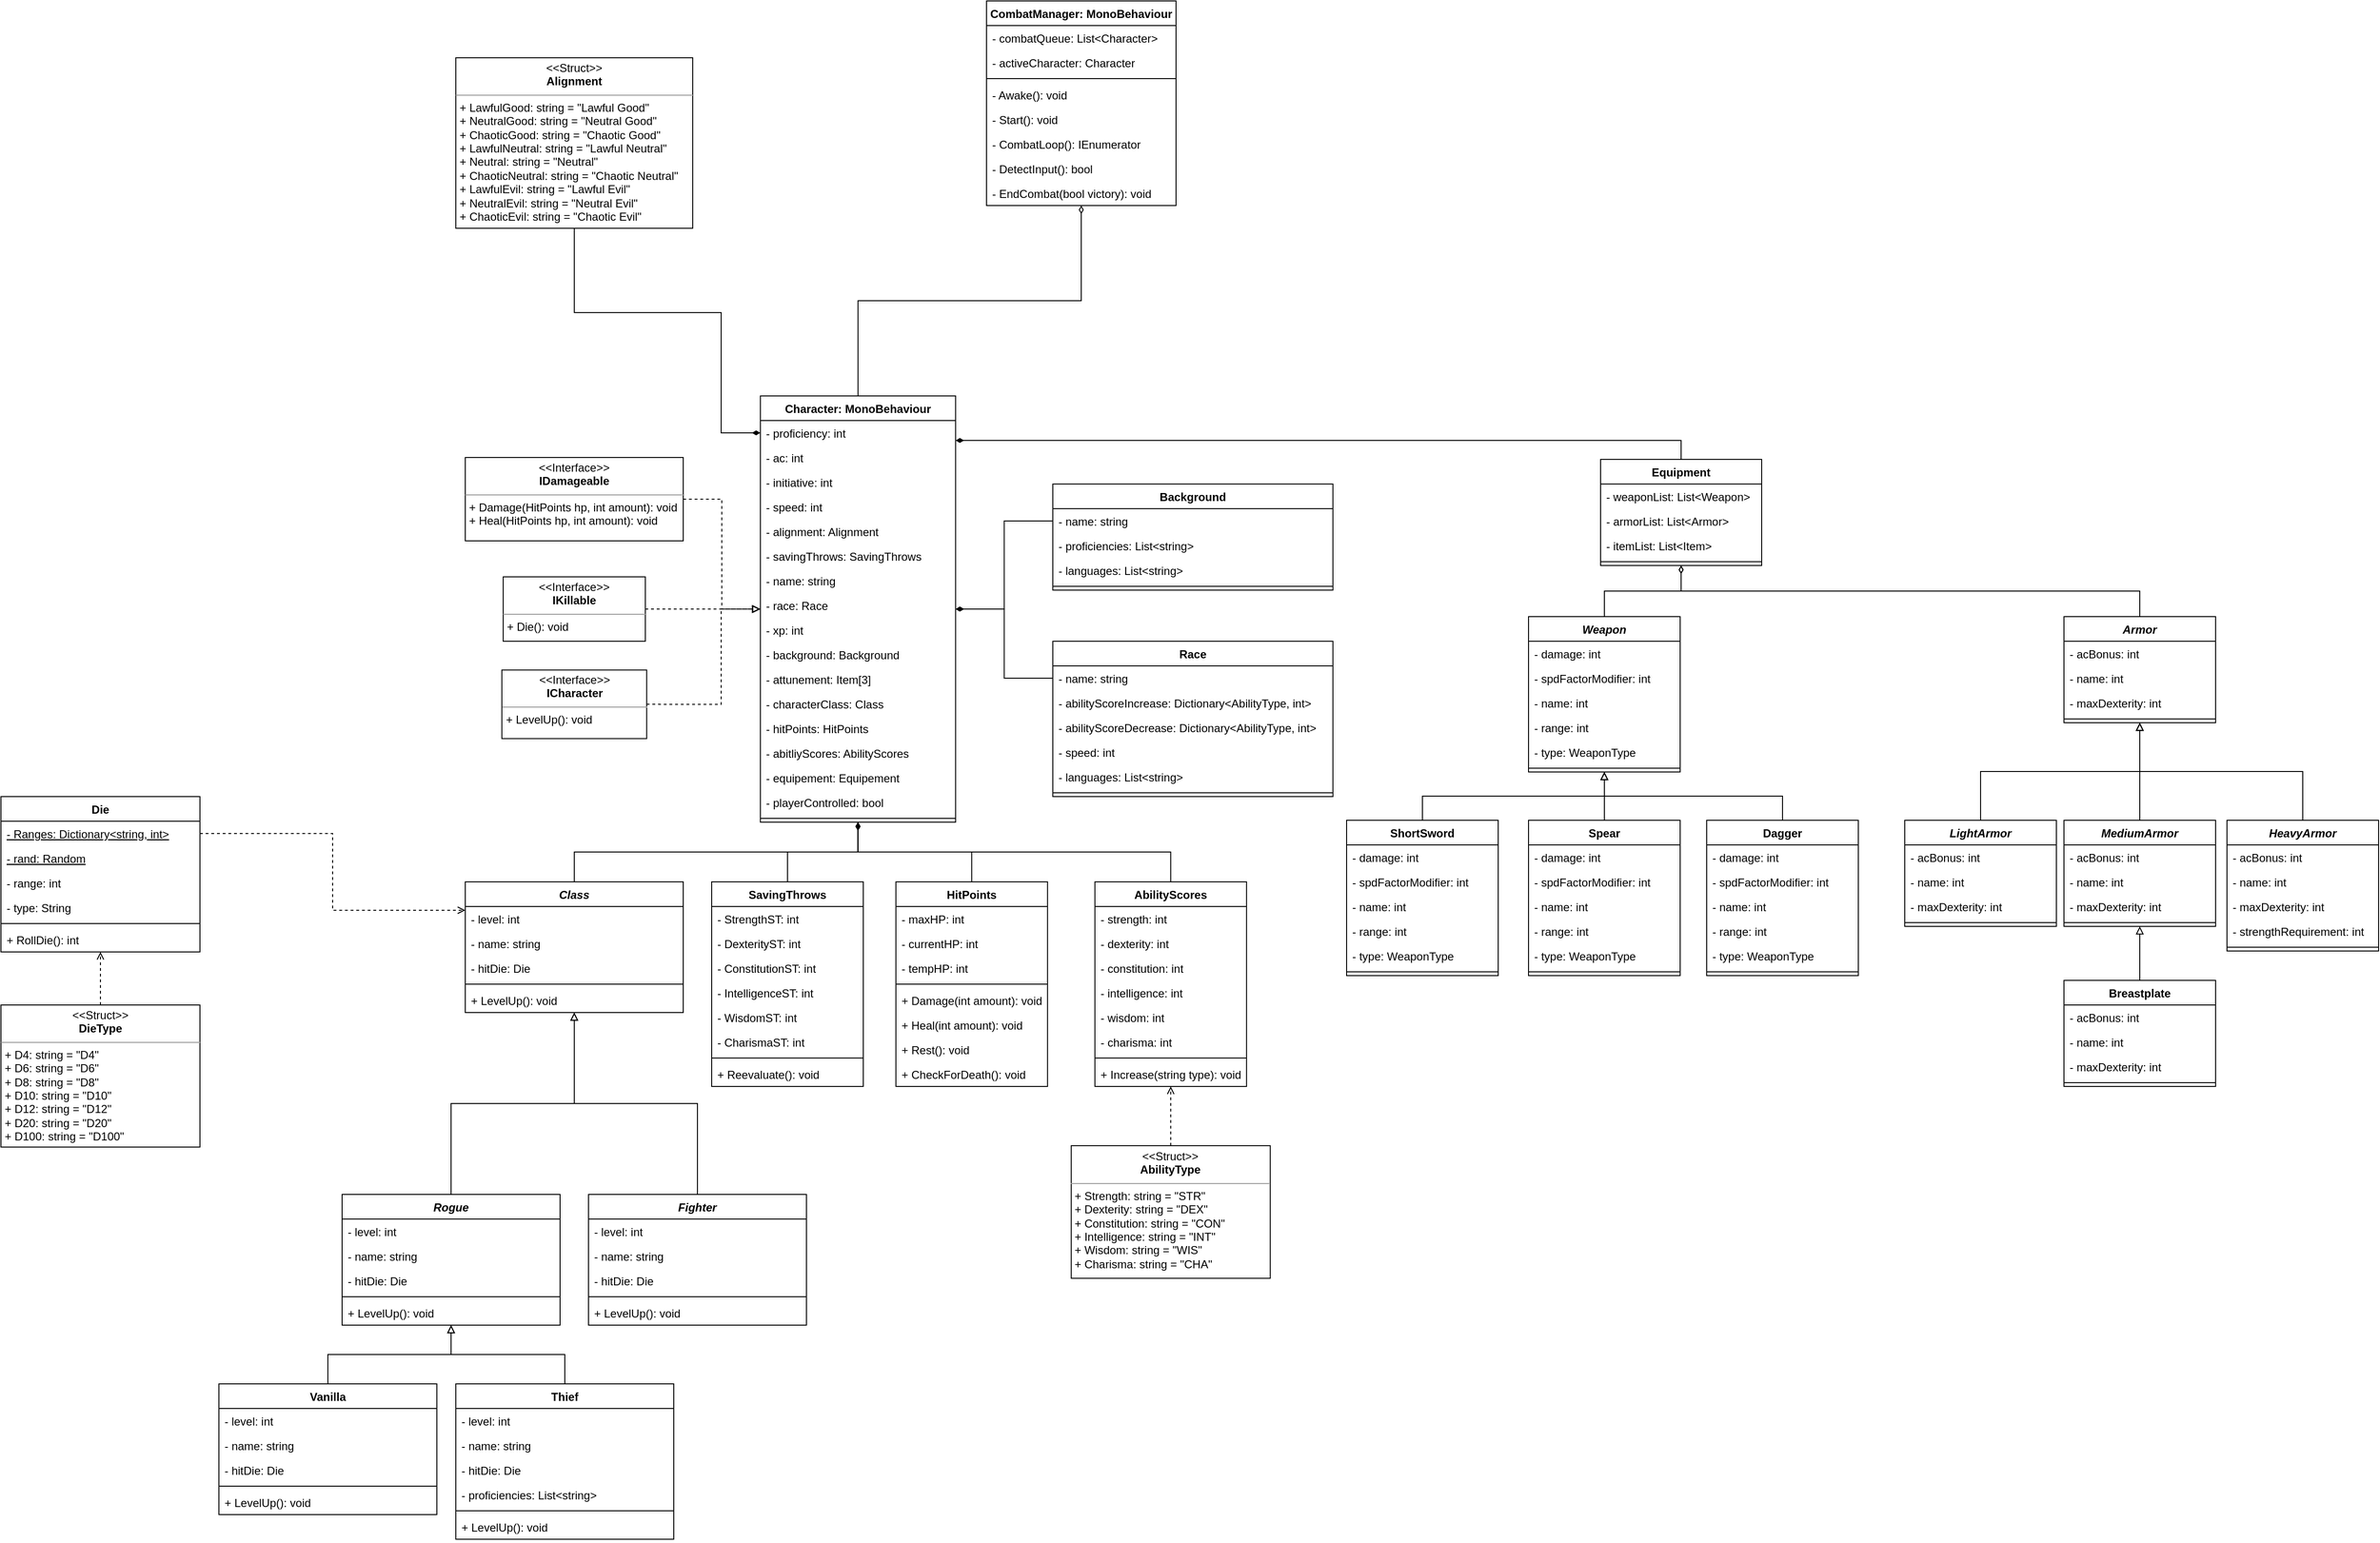 <mxfile version="12.7.4" type="device"><diagram id="A7P0C1sYaMDQYe4hS7M9" name="Page-1"><mxGraphModel dx="2035" dy="635" grid="1" gridSize="10" guides="1" tooltips="1" connect="1" arrows="1" fold="1" page="1" pageScale="1" pageWidth="850" pageHeight="1100" math="0" shadow="0"><root><mxCell id="0"/><mxCell id="1" parent="0"/><mxCell id="OT2a2db3EdBTl0qTbr3e-89" style="edgeStyle=orthogonalEdgeStyle;rounded=0;orthogonalLoop=1;jettySize=auto;html=1;exitX=0.5;exitY=0;exitDx=0;exitDy=0;endArrow=diamondThin;endFill=0;" parent="1" source="NOctiQ_fEk0RJIgm7O7C-9" target="NOctiQ_fEk0RJIgm7O7C-221" edge="1"><mxGeometry relative="1" as="geometry"/></mxCell><mxCell id="NOctiQ_fEk0RJIgm7O7C-9" value="Character: MonoBehaviour" style="swimlane;fontStyle=1;align=center;verticalAlign=top;childLayout=stackLayout;horizontal=1;startSize=26;horizontalStack=0;resizeParent=1;resizeParentMax=0;resizeLast=0;collapsible=1;marginBottom=0;" parent="1" vertex="1"><mxGeometry x="541.41" y="817" width="206" height="450" as="geometry"/></mxCell><mxCell id="NOctiQ_fEk0RJIgm7O7C-21" value="- proficiency: int" style="text;strokeColor=none;fillColor=none;align=left;verticalAlign=top;spacingLeft=4;spacingRight=4;overflow=hidden;rotatable=0;points=[[0,0.5],[1,0.5]];portConstraint=eastwest;fontStyle=0" parent="NOctiQ_fEk0RJIgm7O7C-9" vertex="1"><mxGeometry y="26" width="206" height="26" as="geometry"/></mxCell><mxCell id="NOctiQ_fEk0RJIgm7O7C-22" value="- ac: int" style="text;strokeColor=none;fillColor=none;align=left;verticalAlign=top;spacingLeft=4;spacingRight=4;overflow=hidden;rotatable=0;points=[[0,0.5],[1,0.5]];portConstraint=eastwest;fontStyle=0" parent="NOctiQ_fEk0RJIgm7O7C-9" vertex="1"><mxGeometry y="52" width="206" height="26" as="geometry"/></mxCell><mxCell id="NOctiQ_fEk0RJIgm7O7C-23" value="- initiative: int" style="text;strokeColor=none;fillColor=none;align=left;verticalAlign=top;spacingLeft=4;spacingRight=4;overflow=hidden;rotatable=0;points=[[0,0.5],[1,0.5]];portConstraint=eastwest;fontStyle=0" parent="NOctiQ_fEk0RJIgm7O7C-9" vertex="1"><mxGeometry y="78" width="206" height="26" as="geometry"/></mxCell><mxCell id="NOctiQ_fEk0RJIgm7O7C-24" value="- speed: int" style="text;strokeColor=none;fillColor=none;align=left;verticalAlign=top;spacingLeft=4;spacingRight=4;overflow=hidden;rotatable=0;points=[[0,0.5],[1,0.5]];portConstraint=eastwest;fontStyle=0" parent="NOctiQ_fEk0RJIgm7O7C-9" vertex="1"><mxGeometry y="104" width="206" height="26" as="geometry"/></mxCell><mxCell id="NOctiQ_fEk0RJIgm7O7C-26" value="- alignment: Alignment" style="text;strokeColor=none;fillColor=none;align=left;verticalAlign=top;spacingLeft=4;spacingRight=4;overflow=hidden;rotatable=0;points=[[0,0.5],[1,0.5]];portConstraint=eastwest;fontStyle=0" parent="NOctiQ_fEk0RJIgm7O7C-9" vertex="1"><mxGeometry y="130" width="206" height="26" as="geometry"/></mxCell><mxCell id="OT2a2db3EdBTl0qTbr3e-31" value="- savingThrows: SavingThrows" style="text;strokeColor=none;fillColor=none;align=left;verticalAlign=top;spacingLeft=4;spacingRight=4;overflow=hidden;rotatable=0;points=[[0,0.5],[1,0.5]];portConstraint=eastwest;fontStyle=0" parent="NOctiQ_fEk0RJIgm7O7C-9" vertex="1"><mxGeometry y="156" width="206" height="26" as="geometry"/></mxCell><mxCell id="NOctiQ_fEk0RJIgm7O7C-27" value="- name: string" style="text;strokeColor=none;fillColor=none;align=left;verticalAlign=top;spacingLeft=4;spacingRight=4;overflow=hidden;rotatable=0;points=[[0,0.5],[1,0.5]];portConstraint=eastwest;fontStyle=0" parent="NOctiQ_fEk0RJIgm7O7C-9" vertex="1"><mxGeometry y="182" width="206" height="26" as="geometry"/></mxCell><mxCell id="NOctiQ_fEk0RJIgm7O7C-28" value="- race: Race" style="text;strokeColor=none;fillColor=none;align=left;verticalAlign=top;spacingLeft=4;spacingRight=4;overflow=hidden;rotatable=0;points=[[0,0.5],[1,0.5]];portConstraint=eastwest;fontStyle=0" parent="NOctiQ_fEk0RJIgm7O7C-9" vertex="1"><mxGeometry y="208" width="206" height="26" as="geometry"/></mxCell><mxCell id="NOctiQ_fEk0RJIgm7O7C-29" value="- xp: int" style="text;strokeColor=none;fillColor=none;align=left;verticalAlign=top;spacingLeft=4;spacingRight=4;overflow=hidden;rotatable=0;points=[[0,0.5],[1,0.5]];portConstraint=eastwest;fontStyle=0" parent="NOctiQ_fEk0RJIgm7O7C-9" vertex="1"><mxGeometry y="234" width="206" height="26" as="geometry"/></mxCell><mxCell id="NOctiQ_fEk0RJIgm7O7C-30" value="- background: Background" style="text;strokeColor=none;fillColor=none;align=left;verticalAlign=top;spacingLeft=4;spacingRight=4;overflow=hidden;rotatable=0;points=[[0,0.5],[1,0.5]];portConstraint=eastwest;fontStyle=0" parent="NOctiQ_fEk0RJIgm7O7C-9" vertex="1"><mxGeometry y="260" width="206" height="26" as="geometry"/></mxCell><mxCell id="NOctiQ_fEk0RJIgm7O7C-220" value="- attunement: Item[3]" style="text;strokeColor=none;fillColor=none;align=left;verticalAlign=top;spacingLeft=4;spacingRight=4;overflow=hidden;rotatable=0;points=[[0,0.5],[1,0.5]];portConstraint=eastwest;fontStyle=0" parent="NOctiQ_fEk0RJIgm7O7C-9" vertex="1"><mxGeometry y="286" width="206" height="26" as="geometry"/></mxCell><mxCell id="NOctiQ_fEk0RJIgm7O7C-117" value="- characterClass: Class" style="text;strokeColor=none;fillColor=none;align=left;verticalAlign=top;spacingLeft=4;spacingRight=4;overflow=hidden;rotatable=0;points=[[0,0.5],[1,0.5]];portConstraint=eastwest;fontStyle=0" parent="NOctiQ_fEk0RJIgm7O7C-9" vertex="1"><mxGeometry y="312" width="206" height="26" as="geometry"/></mxCell><mxCell id="NOctiQ_fEk0RJIgm7O7C-118" value="- hitPoints: HitPoints" style="text;strokeColor=none;fillColor=none;align=left;verticalAlign=top;spacingLeft=4;spacingRight=4;overflow=hidden;rotatable=0;points=[[0,0.5],[1,0.5]];portConstraint=eastwest;fontStyle=0" parent="NOctiQ_fEk0RJIgm7O7C-9" vertex="1"><mxGeometry y="338" width="206" height="26" as="geometry"/></mxCell><mxCell id="NOctiQ_fEk0RJIgm7O7C-119" value="- abitliyScores: AbilityScores" style="text;strokeColor=none;fillColor=none;align=left;verticalAlign=top;spacingLeft=4;spacingRight=4;overflow=hidden;rotatable=0;points=[[0,0.5],[1,0.5]];portConstraint=eastwest;fontStyle=0" parent="NOctiQ_fEk0RJIgm7O7C-9" vertex="1"><mxGeometry y="364" width="206" height="26" as="geometry"/></mxCell><mxCell id="NOctiQ_fEk0RJIgm7O7C-162" value="- equipement: Equipement" style="text;strokeColor=none;fillColor=none;align=left;verticalAlign=top;spacingLeft=4;spacingRight=4;overflow=hidden;rotatable=0;points=[[0,0.5],[1,0.5]];portConstraint=eastwest;fontStyle=0" parent="NOctiQ_fEk0RJIgm7O7C-9" vertex="1"><mxGeometry y="390" width="206" height="26" as="geometry"/></mxCell><mxCell id="QUXqLgQ7QnqvPCBAdQjN-57" value="- playerControlled: bool" style="text;strokeColor=none;fillColor=none;align=left;verticalAlign=top;spacingLeft=4;spacingRight=4;overflow=hidden;rotatable=0;points=[[0,0.5],[1,0.5]];portConstraint=eastwest;fontStyle=0" vertex="1" parent="NOctiQ_fEk0RJIgm7O7C-9"><mxGeometry y="416" width="206" height="26" as="geometry"/></mxCell><mxCell id="NOctiQ_fEk0RJIgm7O7C-11" value="" style="line;strokeWidth=1;fillColor=none;align=left;verticalAlign=middle;spacingTop=-1;spacingLeft=3;spacingRight=3;rotatable=0;labelPosition=right;points=[];portConstraint=eastwest;fontStyle=0" parent="NOctiQ_fEk0RJIgm7O7C-9" vertex="1"><mxGeometry y="442" width="206" height="8" as="geometry"/></mxCell><mxCell id="OT2a2db3EdBTl0qTbr3e-70" style="edgeStyle=orthogonalEdgeStyle;rounded=0;orthogonalLoop=1;jettySize=auto;html=1;exitX=0.5;exitY=0;exitDx=0;exitDy=0;endArrow=diamondThin;endFill=1;" parent="1" source="NOctiQ_fEk0RJIgm7O7C-36" target="NOctiQ_fEk0RJIgm7O7C-9" edge="1"><mxGeometry relative="1" as="geometry"/></mxCell><mxCell id="NOctiQ_fEk0RJIgm7O7C-36" value="AbilityScores" style="swimlane;fontStyle=1;align=center;verticalAlign=top;childLayout=stackLayout;horizontal=1;startSize=26;horizontalStack=0;resizeParent=1;resizeParentMax=0;resizeLast=0;collapsible=1;marginBottom=0;" parent="1" vertex="1"><mxGeometry x="894.41" y="1330" width="160" height="216" as="geometry"/></mxCell><mxCell id="NOctiQ_fEk0RJIgm7O7C-39" value="- strength: int" style="text;strokeColor=none;fillColor=none;align=left;verticalAlign=top;spacingLeft=4;spacingRight=4;overflow=hidden;rotatable=0;points=[[0,0.5],[1,0.5]];portConstraint=eastwest;fontStyle=0" parent="NOctiQ_fEk0RJIgm7O7C-36" vertex="1"><mxGeometry y="26" width="160" height="26" as="geometry"/></mxCell><mxCell id="NOctiQ_fEk0RJIgm7O7C-40" value="- dexterity: int" style="text;strokeColor=none;fillColor=none;align=left;verticalAlign=top;spacingLeft=4;spacingRight=4;overflow=hidden;rotatable=0;points=[[0,0.5],[1,0.5]];portConstraint=eastwest;fontStyle=0" parent="NOctiQ_fEk0RJIgm7O7C-36" vertex="1"><mxGeometry y="52" width="160" height="26" as="geometry"/></mxCell><mxCell id="NOctiQ_fEk0RJIgm7O7C-41" value="- constitution: int" style="text;strokeColor=none;fillColor=none;align=left;verticalAlign=top;spacingLeft=4;spacingRight=4;overflow=hidden;rotatable=0;points=[[0,0.5],[1,0.5]];portConstraint=eastwest;fontStyle=0" parent="NOctiQ_fEk0RJIgm7O7C-36" vertex="1"><mxGeometry y="78" width="160" height="26" as="geometry"/></mxCell><mxCell id="NOctiQ_fEk0RJIgm7O7C-42" value="- intelligence: int" style="text;strokeColor=none;fillColor=none;align=left;verticalAlign=top;spacingLeft=4;spacingRight=4;overflow=hidden;rotatable=0;points=[[0,0.5],[1,0.5]];portConstraint=eastwest;fontStyle=0" parent="NOctiQ_fEk0RJIgm7O7C-36" vertex="1"><mxGeometry y="104" width="160" height="26" as="geometry"/></mxCell><mxCell id="NOctiQ_fEk0RJIgm7O7C-43" value="- wisdom: int" style="text;strokeColor=none;fillColor=none;align=left;verticalAlign=top;spacingLeft=4;spacingRight=4;overflow=hidden;rotatable=0;points=[[0,0.5],[1,0.5]];portConstraint=eastwest;fontStyle=0" parent="NOctiQ_fEk0RJIgm7O7C-36" vertex="1"><mxGeometry y="130" width="160" height="26" as="geometry"/></mxCell><mxCell id="NOctiQ_fEk0RJIgm7O7C-44" value="- charisma: int" style="text;strokeColor=none;fillColor=none;align=left;verticalAlign=top;spacingLeft=4;spacingRight=4;overflow=hidden;rotatable=0;points=[[0,0.5],[1,0.5]];portConstraint=eastwest;fontStyle=0" parent="NOctiQ_fEk0RJIgm7O7C-36" vertex="1"><mxGeometry y="156" width="160" height="26" as="geometry"/></mxCell><mxCell id="NOctiQ_fEk0RJIgm7O7C-56" value="" style="line;strokeWidth=1;fillColor=none;align=left;verticalAlign=middle;spacingTop=-1;spacingLeft=3;spacingRight=3;rotatable=0;labelPosition=right;points=[];portConstraint=eastwest;fontStyle=0" parent="NOctiQ_fEk0RJIgm7O7C-36" vertex="1"><mxGeometry y="182" width="160" height="8" as="geometry"/></mxCell><mxCell id="NOctiQ_fEk0RJIgm7O7C-57" value="+ Increase(string type): void" style="text;strokeColor=none;fillColor=none;align=left;verticalAlign=top;spacingLeft=4;spacingRight=4;overflow=hidden;rotatable=0;points=[[0,0.5],[1,0.5]];portConstraint=eastwest;fontStyle=0" parent="NOctiQ_fEk0RJIgm7O7C-36" vertex="1"><mxGeometry y="190" width="160" height="26" as="geometry"/></mxCell><mxCell id="OT2a2db3EdBTl0qTbr3e-69" style="edgeStyle=orthogonalEdgeStyle;rounded=0;orthogonalLoop=1;jettySize=auto;html=1;exitX=0.5;exitY=0;exitDx=0;exitDy=0;endArrow=diamondThin;endFill=1;" parent="1" source="NOctiQ_fEk0RJIgm7O7C-58" target="NOctiQ_fEk0RJIgm7O7C-9" edge="1"><mxGeometry relative="1" as="geometry"/></mxCell><mxCell id="NOctiQ_fEk0RJIgm7O7C-58" value="HitPoints" style="swimlane;fontStyle=1;align=center;verticalAlign=top;childLayout=stackLayout;horizontal=1;startSize=26;horizontalStack=0;resizeParent=1;resizeParentMax=0;resizeLast=0;collapsible=1;marginBottom=0;" parent="1" vertex="1"><mxGeometry x="684.41" y="1330" width="160" height="216" as="geometry"/></mxCell><mxCell id="NOctiQ_fEk0RJIgm7O7C-59" value="- maxHP: int" style="text;strokeColor=none;fillColor=none;align=left;verticalAlign=top;spacingLeft=4;spacingRight=4;overflow=hidden;rotatable=0;points=[[0,0.5],[1,0.5]];portConstraint=eastwest;fontStyle=0" parent="NOctiQ_fEk0RJIgm7O7C-58" vertex="1"><mxGeometry y="26" width="160" height="26" as="geometry"/></mxCell><mxCell id="NOctiQ_fEk0RJIgm7O7C-60" value="- currentHP: int" style="text;strokeColor=none;fillColor=none;align=left;verticalAlign=top;spacingLeft=4;spacingRight=4;overflow=hidden;rotatable=0;points=[[0,0.5],[1,0.5]];portConstraint=eastwest;fontStyle=0" parent="NOctiQ_fEk0RJIgm7O7C-58" vertex="1"><mxGeometry y="52" width="160" height="26" as="geometry"/></mxCell><mxCell id="NOctiQ_fEk0RJIgm7O7C-74" value="- tempHP: int" style="text;strokeColor=none;fillColor=none;align=left;verticalAlign=top;spacingLeft=4;spacingRight=4;overflow=hidden;rotatable=0;points=[[0,0.5],[1,0.5]];portConstraint=eastwest;fontStyle=0" parent="NOctiQ_fEk0RJIgm7O7C-58" vertex="1"><mxGeometry y="78" width="160" height="26" as="geometry"/></mxCell><mxCell id="NOctiQ_fEk0RJIgm7O7C-72" value="" style="line;strokeWidth=1;fillColor=none;align=left;verticalAlign=middle;spacingTop=-1;spacingLeft=3;spacingRight=3;rotatable=0;labelPosition=right;points=[];portConstraint=eastwest;fontStyle=0" parent="NOctiQ_fEk0RJIgm7O7C-58" vertex="1"><mxGeometry y="104" width="160" height="8" as="geometry"/></mxCell><mxCell id="NOctiQ_fEk0RJIgm7O7C-73" value="+ Damage(int amount): void" style="text;strokeColor=none;fillColor=none;align=left;verticalAlign=top;spacingLeft=4;spacingRight=4;overflow=hidden;rotatable=0;points=[[0,0.5],[1,0.5]];portConstraint=eastwest;fontStyle=0" parent="NOctiQ_fEk0RJIgm7O7C-58" vertex="1"><mxGeometry y="112" width="160" height="26" as="geometry"/></mxCell><mxCell id="OT2a2db3EdBTl0qTbr3e-29" value="+ Heal(int amount): void" style="text;strokeColor=none;fillColor=none;align=left;verticalAlign=top;spacingLeft=4;spacingRight=4;overflow=hidden;rotatable=0;points=[[0,0.5],[1,0.5]];portConstraint=eastwest;fontStyle=0" parent="NOctiQ_fEk0RJIgm7O7C-58" vertex="1"><mxGeometry y="138" width="160" height="26" as="geometry"/></mxCell><mxCell id="QUXqLgQ7QnqvPCBAdQjN-60" value="+ Rest(): void" style="text;strokeColor=none;fillColor=none;align=left;verticalAlign=top;spacingLeft=4;spacingRight=4;overflow=hidden;rotatable=0;points=[[0,0.5],[1,0.5]];portConstraint=eastwest;fontStyle=0" vertex="1" parent="NOctiQ_fEk0RJIgm7O7C-58"><mxGeometry y="164" width="160" height="26" as="geometry"/></mxCell><mxCell id="QUXqLgQ7QnqvPCBAdQjN-61" value="+ CheckForDeath(): void" style="text;strokeColor=none;fillColor=none;align=left;verticalAlign=top;spacingLeft=4;spacingRight=4;overflow=hidden;rotatable=0;points=[[0,0.5],[1,0.5]];portConstraint=eastwest;fontStyle=0" vertex="1" parent="NOctiQ_fEk0RJIgm7O7C-58"><mxGeometry y="190" width="160" height="26" as="geometry"/></mxCell><mxCell id="QUXqLgQ7QnqvPCBAdQjN-18" style="edgeStyle=orthogonalEdgeStyle;rounded=0;orthogonalLoop=1;jettySize=auto;html=1;exitX=0.5;exitY=0;exitDx=0;exitDy=0;endArrow=diamondThin;endFill=1;" edge="1" parent="1" source="NOctiQ_fEk0RJIgm7O7C-75" target="NOctiQ_fEk0RJIgm7O7C-9"><mxGeometry relative="1" as="geometry"/></mxCell><mxCell id="NOctiQ_fEk0RJIgm7O7C-75" value="SavingThrows" style="swimlane;fontStyle=1;align=center;verticalAlign=top;childLayout=stackLayout;horizontal=1;startSize=26;horizontalStack=0;resizeParent=1;resizeParentMax=0;resizeLast=0;collapsible=1;marginBottom=0;" parent="1" vertex="1"><mxGeometry x="490.0" y="1330" width="160" height="216" as="geometry"/></mxCell><mxCell id="NOctiQ_fEk0RJIgm7O7C-76" value="- StrengthST: int" style="text;strokeColor=none;fillColor=none;align=left;verticalAlign=top;spacingLeft=4;spacingRight=4;overflow=hidden;rotatable=0;points=[[0,0.5],[1,0.5]];portConstraint=eastwest;fontStyle=0" parent="NOctiQ_fEk0RJIgm7O7C-75" vertex="1"><mxGeometry y="26" width="160" height="26" as="geometry"/></mxCell><mxCell id="NOctiQ_fEk0RJIgm7O7C-77" value="- DexterityST: int" style="text;strokeColor=none;fillColor=none;align=left;verticalAlign=top;spacingLeft=4;spacingRight=4;overflow=hidden;rotatable=0;points=[[0,0.5],[1,0.5]];portConstraint=eastwest;fontStyle=0" parent="NOctiQ_fEk0RJIgm7O7C-75" vertex="1"><mxGeometry y="52" width="160" height="26" as="geometry"/></mxCell><mxCell id="NOctiQ_fEk0RJIgm7O7C-78" value="- ConstitutionST: int" style="text;strokeColor=none;fillColor=none;align=left;verticalAlign=top;spacingLeft=4;spacingRight=4;overflow=hidden;rotatable=0;points=[[0,0.5],[1,0.5]];portConstraint=eastwest;fontStyle=0" parent="NOctiQ_fEk0RJIgm7O7C-75" vertex="1"><mxGeometry y="78" width="160" height="26" as="geometry"/></mxCell><mxCell id="NOctiQ_fEk0RJIgm7O7C-79" value="- IntelligenceST: int" style="text;strokeColor=none;fillColor=none;align=left;verticalAlign=top;spacingLeft=4;spacingRight=4;overflow=hidden;rotatable=0;points=[[0,0.5],[1,0.5]];portConstraint=eastwest;fontStyle=0" parent="NOctiQ_fEk0RJIgm7O7C-75" vertex="1"><mxGeometry y="104" width="160" height="26" as="geometry"/></mxCell><mxCell id="NOctiQ_fEk0RJIgm7O7C-80" value="- WisdomST: int" style="text;strokeColor=none;fillColor=none;align=left;verticalAlign=top;spacingLeft=4;spacingRight=4;overflow=hidden;rotatable=0;points=[[0,0.5],[1,0.5]];portConstraint=eastwest;fontStyle=0" parent="NOctiQ_fEk0RJIgm7O7C-75" vertex="1"><mxGeometry y="130" width="160" height="26" as="geometry"/></mxCell><mxCell id="NOctiQ_fEk0RJIgm7O7C-81" value="- CharismaST: int" style="text;strokeColor=none;fillColor=none;align=left;verticalAlign=top;spacingLeft=4;spacingRight=4;overflow=hidden;rotatable=0;points=[[0,0.5],[1,0.5]];portConstraint=eastwest;fontStyle=0" parent="NOctiQ_fEk0RJIgm7O7C-75" vertex="1"><mxGeometry y="156" width="160" height="26" as="geometry"/></mxCell><mxCell id="NOctiQ_fEk0RJIgm7O7C-82" value="" style="line;strokeWidth=1;fillColor=none;align=left;verticalAlign=middle;spacingTop=-1;spacingLeft=3;spacingRight=3;rotatable=0;labelPosition=right;points=[];portConstraint=eastwest;fontStyle=0" parent="NOctiQ_fEk0RJIgm7O7C-75" vertex="1"><mxGeometry y="182" width="160" height="8" as="geometry"/></mxCell><mxCell id="NOctiQ_fEk0RJIgm7O7C-83" value="+ Reevaluate(): void" style="text;strokeColor=none;fillColor=none;align=left;verticalAlign=top;spacingLeft=4;spacingRight=4;overflow=hidden;rotatable=0;points=[[0,0.5],[1,0.5]];portConstraint=eastwest;fontStyle=0" parent="NOctiQ_fEk0RJIgm7O7C-75" vertex="1"><mxGeometry y="190" width="160" height="26" as="geometry"/></mxCell><mxCell id="OT2a2db3EdBTl0qTbr3e-68" style="edgeStyle=orthogonalEdgeStyle;rounded=0;orthogonalLoop=1;jettySize=auto;html=1;exitX=0.5;exitY=0;exitDx=0;exitDy=0;endArrow=diamondThin;endFill=1;" parent="1" source="NOctiQ_fEk0RJIgm7O7C-84" target="NOctiQ_fEk0RJIgm7O7C-9" edge="1"><mxGeometry relative="1" as="geometry"/></mxCell><mxCell id="NOctiQ_fEk0RJIgm7O7C-84" value="Class" style="swimlane;fontStyle=3;align=center;verticalAlign=top;childLayout=stackLayout;horizontal=1;startSize=26;horizontalStack=0;resizeParent=1;resizeParentMax=0;resizeLast=0;collapsible=1;marginBottom=0;" parent="1" vertex="1"><mxGeometry x="230" y="1330" width="230" height="138" as="geometry"/></mxCell><mxCell id="NOctiQ_fEk0RJIgm7O7C-85" value="- level: int" style="text;strokeColor=none;fillColor=none;align=left;verticalAlign=top;spacingLeft=4;spacingRight=4;overflow=hidden;rotatable=0;points=[[0,0.5],[1,0.5]];portConstraint=eastwest;fontStyle=0" parent="NOctiQ_fEk0RJIgm7O7C-84" vertex="1"><mxGeometry y="26" width="230" height="26" as="geometry"/></mxCell><mxCell id="NOctiQ_fEk0RJIgm7O7C-98" value="- name: string" style="text;strokeColor=none;fillColor=none;align=left;verticalAlign=top;spacingLeft=4;spacingRight=4;overflow=hidden;rotatable=0;points=[[0,0.5],[1,0.5]];portConstraint=eastwest;fontStyle=0" parent="NOctiQ_fEk0RJIgm7O7C-84" vertex="1"><mxGeometry y="52" width="230" height="26" as="geometry"/></mxCell><mxCell id="NOctiQ_fEk0RJIgm7O7C-100" value="- hitDie: Die" style="text;strokeColor=none;fillColor=none;align=left;verticalAlign=top;spacingLeft=4;spacingRight=4;overflow=hidden;rotatable=0;points=[[0,0.5],[1,0.5]];portConstraint=eastwest;fontStyle=0" parent="NOctiQ_fEk0RJIgm7O7C-84" vertex="1"><mxGeometry y="78" width="230" height="26" as="geometry"/></mxCell><mxCell id="NOctiQ_fEk0RJIgm7O7C-96" value="" style="line;strokeWidth=1;fillColor=none;align=left;verticalAlign=middle;spacingTop=-1;spacingLeft=3;spacingRight=3;rotatable=0;labelPosition=right;points=[];portConstraint=eastwest;fontStyle=0" parent="NOctiQ_fEk0RJIgm7O7C-84" vertex="1"><mxGeometry y="104" width="230" height="8" as="geometry"/></mxCell><mxCell id="OT2a2db3EdBTl0qTbr3e-27" value="+ LevelUp(): void" style="text;strokeColor=none;fillColor=none;align=left;verticalAlign=top;spacingLeft=4;spacingRight=4;overflow=hidden;rotatable=0;points=[[0,0.5],[1,0.5]];portConstraint=eastwest;fontStyle=0" parent="NOctiQ_fEk0RJIgm7O7C-84" vertex="1"><mxGeometry y="112" width="230" height="26" as="geometry"/></mxCell><mxCell id="NOctiQ_fEk0RJIgm7O7C-101" value="Die" style="swimlane;fontStyle=1;align=center;verticalAlign=top;childLayout=stackLayout;horizontal=1;startSize=26;horizontalStack=0;resizeParent=1;resizeParentMax=0;resizeLast=0;collapsible=1;marginBottom=0;" parent="1" vertex="1"><mxGeometry x="-260" y="1240" width="210" height="164" as="geometry"/></mxCell><mxCell id="NOctiQ_fEk0RJIgm7O7C-102" value="- Ranges: Dictionary&lt;string, int&gt;" style="text;strokeColor=none;fillColor=none;align=left;verticalAlign=top;spacingLeft=4;spacingRight=4;overflow=hidden;rotatable=0;points=[[0,0.5],[1,0.5]];portConstraint=eastwest;fontStyle=4" parent="NOctiQ_fEk0RJIgm7O7C-101" vertex="1"><mxGeometry y="26" width="210" height="26" as="geometry"/></mxCell><mxCell id="OT2a2db3EdBTl0qTbr3e-2" value="- rand: Random" style="text;strokeColor=none;fillColor=none;align=left;verticalAlign=top;spacingLeft=4;spacingRight=4;overflow=hidden;rotatable=0;points=[[0,0.5],[1,0.5]];portConstraint=eastwest;fontStyle=4" parent="NOctiQ_fEk0RJIgm7O7C-101" vertex="1"><mxGeometry y="52" width="210" height="26" as="geometry"/></mxCell><mxCell id="OT2a2db3EdBTl0qTbr3e-1" value="- range: int" style="text;strokeColor=none;fillColor=none;align=left;verticalAlign=top;spacingLeft=4;spacingRight=4;overflow=hidden;rotatable=0;points=[[0,0.5],[1,0.5]];portConstraint=eastwest;fontStyle=0" parent="NOctiQ_fEk0RJIgm7O7C-101" vertex="1"><mxGeometry y="78" width="210" height="26" as="geometry"/></mxCell><mxCell id="NOctiQ_fEk0RJIgm7O7C-108" value="- type: String" style="text;strokeColor=none;fillColor=none;align=left;verticalAlign=top;spacingLeft=4;spacingRight=4;overflow=hidden;rotatable=0;points=[[0,0.5],[1,0.5]];portConstraint=eastwest;fontStyle=0" parent="NOctiQ_fEk0RJIgm7O7C-101" vertex="1"><mxGeometry y="104" width="210" height="26" as="geometry"/></mxCell><mxCell id="NOctiQ_fEk0RJIgm7O7C-106" value="" style="line;strokeWidth=1;fillColor=none;align=left;verticalAlign=middle;spacingTop=-1;spacingLeft=3;spacingRight=3;rotatable=0;labelPosition=right;points=[];portConstraint=eastwest;fontStyle=0" parent="NOctiQ_fEk0RJIgm7O7C-101" vertex="1"><mxGeometry y="130" width="210" height="8" as="geometry"/></mxCell><mxCell id="NOctiQ_fEk0RJIgm7O7C-107" value="+ RollDie(): int" style="text;strokeColor=none;fillColor=none;align=left;verticalAlign=top;spacingLeft=4;spacingRight=4;overflow=hidden;rotatable=0;points=[[0,0.5],[1,0.5]];portConstraint=eastwest;fontStyle=0" parent="NOctiQ_fEk0RJIgm7O7C-101" vertex="1"><mxGeometry y="138" width="210" height="26" as="geometry"/></mxCell><mxCell id="OT2a2db3EdBTl0qTbr3e-92" style="edgeStyle=orthogonalEdgeStyle;rounded=0;orthogonalLoop=1;jettySize=auto;html=1;exitX=0.5;exitY=0;exitDx=0;exitDy=0;startArrow=none;startFill=0;endArrow=diamondThin;endFill=0;" parent="1" source="NOctiQ_fEk0RJIgm7O7C-129" target="NOctiQ_fEk0RJIgm7O7C-149" edge="1"><mxGeometry relative="1" as="geometry"/></mxCell><mxCell id="NOctiQ_fEk0RJIgm7O7C-129" value="Weapon" style="swimlane;fontStyle=3;align=center;verticalAlign=top;childLayout=stackLayout;horizontal=1;startSize=26;horizontalStack=0;resizeParent=1;resizeParentMax=0;resizeLast=0;collapsible=1;marginBottom=0;" parent="1" vertex="1"><mxGeometry x="1352" y="1050" width="160" height="164" as="geometry"/></mxCell><mxCell id="NOctiQ_fEk0RJIgm7O7C-130" value="- damage: int" style="text;strokeColor=none;fillColor=none;align=left;verticalAlign=top;spacingLeft=4;spacingRight=4;overflow=hidden;rotatable=0;points=[[0,0.5],[1,0.5]];portConstraint=eastwest;fontStyle=0" parent="NOctiQ_fEk0RJIgm7O7C-129" vertex="1"><mxGeometry y="26" width="160" height="26" as="geometry"/></mxCell><mxCell id="NOctiQ_fEk0RJIgm7O7C-131" value="- spdFactorModifier: int" style="text;strokeColor=none;fillColor=none;align=left;verticalAlign=top;spacingLeft=4;spacingRight=4;overflow=hidden;rotatable=0;points=[[0,0.5],[1,0.5]];portConstraint=eastwest;fontStyle=0" parent="NOctiQ_fEk0RJIgm7O7C-129" vertex="1"><mxGeometry y="52" width="160" height="26" as="geometry"/></mxCell><mxCell id="NOctiQ_fEk0RJIgm7O7C-132" value="- name: int" style="text;strokeColor=none;fillColor=none;align=left;verticalAlign=top;spacingLeft=4;spacingRight=4;overflow=hidden;rotatable=0;points=[[0,0.5],[1,0.5]];portConstraint=eastwest;fontStyle=0" parent="NOctiQ_fEk0RJIgm7O7C-129" vertex="1"><mxGeometry y="78" width="160" height="26" as="geometry"/></mxCell><mxCell id="NOctiQ_fEk0RJIgm7O7C-140" value="- range: int" style="text;strokeColor=none;fillColor=none;align=left;verticalAlign=top;spacingLeft=4;spacingRight=4;overflow=hidden;rotatable=0;points=[[0,0.5],[1,0.5]];portConstraint=eastwest;fontStyle=0" parent="NOctiQ_fEk0RJIgm7O7C-129" vertex="1"><mxGeometry y="104" width="160" height="26" as="geometry"/></mxCell><mxCell id="QUXqLgQ7QnqvPCBAdQjN-16" value="- type: WeaponType" style="text;strokeColor=none;fillColor=none;align=left;verticalAlign=top;spacingLeft=4;spacingRight=4;overflow=hidden;rotatable=0;points=[[0,0.5],[1,0.5]];portConstraint=eastwest;fontStyle=0" vertex="1" parent="NOctiQ_fEk0RJIgm7O7C-129"><mxGeometry y="130" width="160" height="26" as="geometry"/></mxCell><mxCell id="NOctiQ_fEk0RJIgm7O7C-136" value="" style="line;strokeWidth=1;fillColor=none;align=left;verticalAlign=middle;spacingTop=-1;spacingLeft=3;spacingRight=3;rotatable=0;labelPosition=right;points=[];portConstraint=eastwest;fontStyle=0" parent="NOctiQ_fEk0RJIgm7O7C-129" vertex="1"><mxGeometry y="156" width="160" height="8" as="geometry"/></mxCell><mxCell id="OT2a2db3EdBTl0qTbr3e-90" style="edgeStyle=orthogonalEdgeStyle;rounded=0;orthogonalLoop=1;jettySize=auto;html=1;exitX=0.5;exitY=0;exitDx=0;exitDy=0;startArrow=none;startFill=0;endArrow=diamondThin;endFill=0;" parent="1" source="NOctiQ_fEk0RJIgm7O7C-141" target="NOctiQ_fEk0RJIgm7O7C-149" edge="1"><mxGeometry relative="1" as="geometry"/></mxCell><mxCell id="NOctiQ_fEk0RJIgm7O7C-141" value="Armor" style="swimlane;fontStyle=3;align=center;verticalAlign=top;childLayout=stackLayout;horizontal=1;startSize=26;horizontalStack=0;resizeParent=1;resizeParentMax=0;resizeLast=0;collapsible=1;marginBottom=0;" parent="1" vertex="1"><mxGeometry x="1917" y="1050" width="160" height="112" as="geometry"/></mxCell><mxCell id="NOctiQ_fEk0RJIgm7O7C-142" value="- acBonus: int" style="text;strokeColor=none;fillColor=none;align=left;verticalAlign=top;spacingLeft=4;spacingRight=4;overflow=hidden;rotatable=0;points=[[0,0.5],[1,0.5]];portConstraint=eastwest;fontStyle=0" parent="NOctiQ_fEk0RJIgm7O7C-141" vertex="1"><mxGeometry y="26" width="160" height="26" as="geometry"/></mxCell><mxCell id="NOctiQ_fEk0RJIgm7O7C-144" value="- name: int" style="text;strokeColor=none;fillColor=none;align=left;verticalAlign=top;spacingLeft=4;spacingRight=4;overflow=hidden;rotatable=0;points=[[0,0.5],[1,0.5]];portConstraint=eastwest;fontStyle=0" parent="NOctiQ_fEk0RJIgm7O7C-141" vertex="1"><mxGeometry y="52" width="160" height="26" as="geometry"/></mxCell><mxCell id="NOctiQ_fEk0RJIgm7O7C-210" value="- maxDexterity: int" style="text;strokeColor=none;fillColor=none;align=left;verticalAlign=top;spacingLeft=4;spacingRight=4;overflow=hidden;rotatable=0;points=[[0,0.5],[1,0.5]];portConstraint=eastwest;fontStyle=0" parent="NOctiQ_fEk0RJIgm7O7C-141" vertex="1"><mxGeometry y="78" width="160" height="26" as="geometry"/></mxCell><mxCell id="NOctiQ_fEk0RJIgm7O7C-147" value="" style="line;strokeWidth=1;fillColor=none;align=left;verticalAlign=middle;spacingTop=-1;spacingLeft=3;spacingRight=3;rotatable=0;labelPosition=right;points=[];portConstraint=eastwest;fontStyle=0" parent="NOctiQ_fEk0RJIgm7O7C-141" vertex="1"><mxGeometry y="104" width="160" height="8" as="geometry"/></mxCell><mxCell id="OT2a2db3EdBTl0qTbr3e-154" style="edgeStyle=orthogonalEdgeStyle;rounded=0;orthogonalLoop=1;jettySize=auto;html=1;exitX=0.5;exitY=0;exitDx=0;exitDy=0;startArrow=none;startFill=0;endArrow=diamondThin;endFill=1;" parent="1" source="NOctiQ_fEk0RJIgm7O7C-149" target="NOctiQ_fEk0RJIgm7O7C-9" edge="1"><mxGeometry relative="1" as="geometry"><Array as="points"><mxPoint x="1513" y="864"/></Array></mxGeometry></mxCell><mxCell id="NOctiQ_fEk0RJIgm7O7C-149" value="Equipment" style="swimlane;fontStyle=1;align=center;verticalAlign=top;childLayout=stackLayout;horizontal=1;startSize=26;horizontalStack=0;resizeParent=1;resizeParentMax=0;resizeLast=0;collapsible=1;marginBottom=0;" parent="1" vertex="1"><mxGeometry x="1428" y="884" width="170" height="112" as="geometry"/></mxCell><mxCell id="NOctiQ_fEk0RJIgm7O7C-150" value="- weaponList: List&lt;Weapon&gt;" style="text;strokeColor=none;fillColor=none;align=left;verticalAlign=top;spacingLeft=4;spacingRight=4;overflow=hidden;rotatable=0;points=[[0,0.5],[1,0.5]];portConstraint=eastwest;fontStyle=0" parent="NOctiQ_fEk0RJIgm7O7C-149" vertex="1"><mxGeometry y="26" width="170" height="26" as="geometry"/></mxCell><mxCell id="NOctiQ_fEk0RJIgm7O7C-151" value="- armorList: List&lt;Armor&gt;" style="text;strokeColor=none;fillColor=none;align=left;verticalAlign=top;spacingLeft=4;spacingRight=4;overflow=hidden;rotatable=0;points=[[0,0.5],[1,0.5]];portConstraint=eastwest;fontStyle=0" parent="NOctiQ_fEk0RJIgm7O7C-149" vertex="1"><mxGeometry y="52" width="170" height="26" as="geometry"/></mxCell><mxCell id="NOctiQ_fEk0RJIgm7O7C-154" value="- itemList: List&lt;Item&gt;" style="text;strokeColor=none;fillColor=none;align=left;verticalAlign=top;spacingLeft=4;spacingRight=4;overflow=hidden;rotatable=0;points=[[0,0.5],[1,0.5]];portConstraint=eastwest;fontStyle=0" parent="NOctiQ_fEk0RJIgm7O7C-149" vertex="1"><mxGeometry y="78" width="170" height="26" as="geometry"/></mxCell><mxCell id="NOctiQ_fEk0RJIgm7O7C-152" value="" style="line;strokeWidth=1;fillColor=none;align=left;verticalAlign=middle;spacingTop=-1;spacingLeft=3;spacingRight=3;rotatable=0;labelPosition=right;points=[];portConstraint=eastwest;fontStyle=0" parent="NOctiQ_fEk0RJIgm7O7C-149" vertex="1"><mxGeometry y="104" width="170" height="8" as="geometry"/></mxCell><mxCell id="NOctiQ_fEk0RJIgm7O7C-221" value="CombatManager: MonoBehaviour" style="swimlane;fontStyle=1;align=center;verticalAlign=top;childLayout=stackLayout;horizontal=1;startSize=26;horizontalStack=0;resizeParent=1;resizeParentMax=0;resizeLast=0;collapsible=1;marginBottom=0;" parent="1" vertex="1"><mxGeometry x="780" y="400" width="200" height="216" as="geometry"/></mxCell><mxCell id="NOctiQ_fEk0RJIgm7O7C-222" value="- combatQueue: List&lt;Character&gt;" style="text;strokeColor=none;fillColor=none;align=left;verticalAlign=top;spacingLeft=4;spacingRight=4;overflow=hidden;rotatable=0;points=[[0,0.5],[1,0.5]];portConstraint=eastwest;fontStyle=0" parent="NOctiQ_fEk0RJIgm7O7C-221" vertex="1"><mxGeometry y="26" width="200" height="26" as="geometry"/></mxCell><mxCell id="OT2a2db3EdBTl0qTbr3e-82" value="- activeCharacter: Character" style="text;strokeColor=none;fillColor=none;align=left;verticalAlign=top;spacingLeft=4;spacingRight=4;overflow=hidden;rotatable=0;points=[[0,0.5],[1,0.5]];portConstraint=eastwest;fontStyle=0" parent="NOctiQ_fEk0RJIgm7O7C-221" vertex="1"><mxGeometry y="52" width="200" height="26" as="geometry"/></mxCell><mxCell id="NOctiQ_fEk0RJIgm7O7C-224" value="" style="line;strokeWidth=1;fillColor=none;align=left;verticalAlign=middle;spacingTop=-1;spacingLeft=3;spacingRight=3;rotatable=0;labelPosition=right;points=[];portConstraint=eastwest;fontStyle=0" parent="NOctiQ_fEk0RJIgm7O7C-221" vertex="1"><mxGeometry y="78" width="200" height="8" as="geometry"/></mxCell><mxCell id="OT2a2db3EdBTl0qTbr3e-83" value="- Awake(): void" style="text;strokeColor=none;fillColor=none;align=left;verticalAlign=top;spacingLeft=4;spacingRight=4;overflow=hidden;rotatable=0;points=[[0,0.5],[1,0.5]];portConstraint=eastwest;fontStyle=0" parent="NOctiQ_fEk0RJIgm7O7C-221" vertex="1"><mxGeometry y="86" width="200" height="26" as="geometry"/></mxCell><mxCell id="OT2a2db3EdBTl0qTbr3e-84" value="- Start(): void" style="text;strokeColor=none;fillColor=none;align=left;verticalAlign=top;spacingLeft=4;spacingRight=4;overflow=hidden;rotatable=0;points=[[0,0.5],[1,0.5]];portConstraint=eastwest;fontStyle=0" parent="NOctiQ_fEk0RJIgm7O7C-221" vertex="1"><mxGeometry y="112" width="200" height="26" as="geometry"/></mxCell><mxCell id="OT2a2db3EdBTl0qTbr3e-85" value="- CombatLoop(): IEnumerator" style="text;strokeColor=none;fillColor=none;align=left;verticalAlign=top;spacingLeft=4;spacingRight=4;overflow=hidden;rotatable=0;points=[[0,0.5],[1,0.5]];portConstraint=eastwest;fontStyle=0" parent="NOctiQ_fEk0RJIgm7O7C-221" vertex="1"><mxGeometry y="138" width="200" height="26" as="geometry"/></mxCell><mxCell id="OT2a2db3EdBTl0qTbr3e-86" value="- DetectInput(): bool" style="text;strokeColor=none;fillColor=none;align=left;verticalAlign=top;spacingLeft=4;spacingRight=4;overflow=hidden;rotatable=0;points=[[0,0.5],[1,0.5]];portConstraint=eastwest;fontStyle=0" parent="NOctiQ_fEk0RJIgm7O7C-221" vertex="1"><mxGeometry y="164" width="200" height="26" as="geometry"/></mxCell><mxCell id="OT2a2db3EdBTl0qTbr3e-87" value="- EndCombat(bool victory): void" style="text;strokeColor=none;fillColor=none;align=left;verticalAlign=top;spacingLeft=4;spacingRight=4;overflow=hidden;rotatable=0;points=[[0,0.5],[1,0.5]];portConstraint=eastwest;fontStyle=0" parent="NOctiQ_fEk0RJIgm7O7C-221" vertex="1"><mxGeometry y="190" width="200" height="26" as="geometry"/></mxCell><mxCell id="OT2a2db3EdBTl0qTbr3e-6" style="edgeStyle=orthogonalEdgeStyle;rounded=0;orthogonalLoop=1;jettySize=auto;html=1;exitX=0.5;exitY=0;exitDx=0;exitDy=0;fontStyle=0;dashed=1;endArrow=open;endFill=0;" parent="1" source="OT2a2db3EdBTl0qTbr3e-4" target="NOctiQ_fEk0RJIgm7O7C-101" edge="1"><mxGeometry relative="1" as="geometry"/></mxCell><mxCell id="OT2a2db3EdBTl0qTbr3e-4" value="&lt;p style=&quot;margin: 0px ; margin-top: 4px ; text-align: center&quot;&gt;&amp;lt;&amp;lt;Struct&amp;gt;&amp;gt;&lt;br&gt;&lt;b&gt;DieType&lt;/b&gt;&lt;/p&gt;&lt;hr size=&quot;1&quot;&gt;&lt;p style=&quot;margin: 0px ; margin-left: 4px&quot;&gt;+ D4: string = &quot;D4&quot;&lt;br&gt;+ D6: string = &quot;D6&quot;&lt;br&gt;&lt;/p&gt;&lt;p style=&quot;margin: 0px ; margin-left: 4px&quot;&gt;+ D8: string = &quot;D8&quot;&lt;/p&gt;&lt;p style=&quot;margin: 0px ; margin-left: 4px&quot;&gt;+ D10: string = &quot;D10&quot;&lt;br&gt;&lt;/p&gt;&lt;p style=&quot;margin: 0px ; margin-left: 4px&quot;&gt;+ D12: string = &quot;D12&quot;&lt;br&gt;&lt;/p&gt;&lt;p style=&quot;margin: 0px ; margin-left: 4px&quot;&gt;+ D20: string = &quot;D20&quot;&lt;br&gt;&lt;/p&gt;&lt;p style=&quot;margin: 0px ; margin-left: 4px&quot;&gt;+ D100: string = &quot;D100&quot;&lt;br&gt;&lt;/p&gt;" style="verticalAlign=top;align=left;overflow=fill;fontSize=12;fontFamily=Helvetica;html=1;fontStyle=0" parent="1" vertex="1"><mxGeometry x="-260" y="1460" width="210" height="150" as="geometry"/></mxCell><mxCell id="OT2a2db3EdBTl0qTbr3e-66" style="edgeStyle=orthogonalEdgeStyle;rounded=0;orthogonalLoop=1;jettySize=auto;html=1;exitX=1;exitY=0.5;exitDx=0;exitDy=0;dashed=1;endArrow=block;endFill=0;" parent="1" source="OT2a2db3EdBTl0qTbr3e-7" target="NOctiQ_fEk0RJIgm7O7C-9" edge="1"><mxGeometry relative="1" as="geometry"/></mxCell><mxCell id="OT2a2db3EdBTl0qTbr3e-7" value="&lt;p style=&quot;margin: 0px ; margin-top: 4px ; text-align: center&quot;&gt;&lt;span&gt;&amp;lt;&amp;lt;Interface&amp;gt;&amp;gt;&lt;/span&gt;&lt;br&gt;&lt;b&gt;IKillable&lt;/b&gt;&lt;/p&gt;&lt;hr size=&quot;1&quot;&gt;&lt;p style=&quot;margin: 0px ; margin-left: 4px&quot;&gt;&lt;/p&gt;&lt;p style=&quot;margin: 0px ; margin-left: 4px&quot;&gt;+ Die(): void&lt;/p&gt;" style="verticalAlign=top;align=left;overflow=fill;fontSize=12;fontFamily=Helvetica;html=1;fontStyle=0" parent="1" vertex="1"><mxGeometry x="270.01" y="1008" width="150" height="68" as="geometry"/></mxCell><mxCell id="OT2a2db3EdBTl0qTbr3e-65" style="edgeStyle=orthogonalEdgeStyle;rounded=0;orthogonalLoop=1;jettySize=auto;html=1;exitX=1;exitY=0.5;exitDx=0;exitDy=0;dashed=1;endArrow=block;endFill=0;" parent="1" source="OT2a2db3EdBTl0qTbr3e-8" target="NOctiQ_fEk0RJIgm7O7C-9" edge="1"><mxGeometry relative="1" as="geometry"/></mxCell><mxCell id="OT2a2db3EdBTl0qTbr3e-8" value="&lt;p style=&quot;margin: 0px ; margin-top: 4px ; text-align: center&quot;&gt;&lt;span&gt;&amp;lt;&amp;lt;Interface&amp;gt;&amp;gt;&lt;/span&gt;&lt;br&gt;&lt;b&gt;IDamageable&lt;/b&gt;&lt;/p&gt;&lt;hr size=&quot;1&quot;&gt;&lt;p style=&quot;margin: 0px ; margin-left: 4px&quot;&gt;&lt;/p&gt;&lt;p style=&quot;margin: 0px ; margin-left: 4px&quot;&gt;+ Damage(HitPoints hp, int amount): void&lt;br&gt;+ Heal(HitPoints hp, int amount): void&lt;/p&gt;" style="verticalAlign=top;align=left;overflow=fill;fontSize=12;fontFamily=Helvetica;html=1;fontStyle=0" parent="1" vertex="1"><mxGeometry x="230" y="882" width="230" height="88" as="geometry"/></mxCell><mxCell id="OT2a2db3EdBTl0qTbr3e-67" style="edgeStyle=orthogonalEdgeStyle;rounded=0;orthogonalLoop=1;jettySize=auto;html=1;exitX=1;exitY=0.5;exitDx=0;exitDy=0;dashed=1;endArrow=block;endFill=0;" parent="1" source="OT2a2db3EdBTl0qTbr3e-28" edge="1"><mxGeometry relative="1" as="geometry"><Array as="points"><mxPoint x="500" y="1143"/><mxPoint x="500" y="1042"/></Array><mxPoint x="541" y="1042" as="targetPoint"/></mxGeometry></mxCell><mxCell id="OT2a2db3EdBTl0qTbr3e-28" value="&lt;p style=&quot;margin: 0px ; margin-top: 4px ; text-align: center&quot;&gt;&lt;span&gt;&amp;lt;&amp;lt;Interface&amp;gt;&amp;gt;&lt;/span&gt;&lt;br&gt;&lt;b&gt;ICharacter&lt;/b&gt;&lt;/p&gt;&lt;hr size=&quot;1&quot;&gt;&lt;p style=&quot;margin: 0px ; margin-left: 4px&quot;&gt;&lt;/p&gt;&lt;p style=&quot;margin: 0px ; margin-left: 4px&quot;&gt;+ LevelUp(): void&lt;br&gt;&lt;/p&gt;" style="verticalAlign=top;align=left;overflow=fill;fontSize=12;fontFamily=Helvetica;html=1;fontStyle=0" parent="1" vertex="1"><mxGeometry x="268.61" y="1106.33" width="152.79" height="72.45" as="geometry"/></mxCell><mxCell id="OT2a2db3EdBTl0qTbr3e-78" style="edgeStyle=orthogonalEdgeStyle;rounded=0;orthogonalLoop=1;jettySize=auto;html=1;exitX=0.5;exitY=0;exitDx=0;exitDy=0;endArrow=open;endFill=0;dashed=1;" parent="1" source="OT2a2db3EdBTl0qTbr3e-30" target="NOctiQ_fEk0RJIgm7O7C-36" edge="1"><mxGeometry relative="1" as="geometry"/></mxCell><mxCell id="OT2a2db3EdBTl0qTbr3e-30" value="&lt;p style=&quot;margin: 0px ; margin-top: 4px ; text-align: center&quot;&gt;&amp;lt;&amp;lt;Struct&amp;gt;&amp;gt;&lt;br&gt;&lt;b&gt;AbilityType&lt;/b&gt;&lt;/p&gt;&lt;hr size=&quot;1&quot;&gt;&lt;p style=&quot;margin: 0px ; margin-left: 4px&quot;&gt;+ Strength: string = &quot;STR&quot;&lt;br&gt;+ Dexterity: string = &quot;DEX&quot;&lt;br&gt;&lt;/p&gt;&lt;p style=&quot;margin: 0px ; margin-left: 4px&quot;&gt;+ Constitution: string = &quot;CON&quot;&lt;br&gt;&lt;/p&gt;&lt;p style=&quot;margin: 0px ; margin-left: 4px&quot;&gt;+ Intelligence: string = &quot;INT&quot;&lt;br&gt;&lt;/p&gt;&lt;p style=&quot;margin: 0px ; margin-left: 4px&quot;&gt;+ Wisdom: string = &quot;WIS&quot;&lt;br&gt;&lt;/p&gt;&lt;p style=&quot;margin: 0px ; margin-left: 4px&quot;&gt;+ Charisma: string = &quot;CHA&quot;&lt;/p&gt;" style="verticalAlign=top;align=left;overflow=fill;fontSize=12;fontFamily=Helvetica;html=1;fontStyle=0" parent="1" vertex="1"><mxGeometry x="869.41" y="1608.55" width="210" height="140" as="geometry"/></mxCell><mxCell id="OT2a2db3EdBTl0qTbr3e-75" style="edgeStyle=orthogonalEdgeStyle;rounded=0;orthogonalLoop=1;jettySize=auto;html=1;exitX=0.5;exitY=0;exitDx=0;exitDy=0;endArrow=block;endFill=0;" parent="1" source="OT2a2db3EdBTl0qTbr3e-43" target="NOctiQ_fEk0RJIgm7O7C-84" edge="1"><mxGeometry relative="1" as="geometry"/></mxCell><mxCell id="OT2a2db3EdBTl0qTbr3e-43" value="Rogue" style="swimlane;fontStyle=3;align=center;verticalAlign=top;childLayout=stackLayout;horizontal=1;startSize=26;horizontalStack=0;resizeParent=1;resizeParentMax=0;resizeLast=0;collapsible=1;marginBottom=0;" parent="1" vertex="1"><mxGeometry x="100" y="1660" width="230" height="138" as="geometry"/></mxCell><mxCell id="OT2a2db3EdBTl0qTbr3e-44" value="- level: int" style="text;strokeColor=none;fillColor=none;align=left;verticalAlign=top;spacingLeft=4;spacingRight=4;overflow=hidden;rotatable=0;points=[[0,0.5],[1,0.5]];portConstraint=eastwest;fontStyle=0" parent="OT2a2db3EdBTl0qTbr3e-43" vertex="1"><mxGeometry y="26" width="230" height="26" as="geometry"/></mxCell><mxCell id="OT2a2db3EdBTl0qTbr3e-45" value="- name: string" style="text;strokeColor=none;fillColor=none;align=left;verticalAlign=top;spacingLeft=4;spacingRight=4;overflow=hidden;rotatable=0;points=[[0,0.5],[1,0.5]];portConstraint=eastwest;fontStyle=0" parent="OT2a2db3EdBTl0qTbr3e-43" vertex="1"><mxGeometry y="52" width="230" height="26" as="geometry"/></mxCell><mxCell id="OT2a2db3EdBTl0qTbr3e-46" value="- hitDie: Die" style="text;strokeColor=none;fillColor=none;align=left;verticalAlign=top;spacingLeft=4;spacingRight=4;overflow=hidden;rotatable=0;points=[[0,0.5],[1,0.5]];portConstraint=eastwest;fontStyle=0" parent="OT2a2db3EdBTl0qTbr3e-43" vertex="1"><mxGeometry y="78" width="230" height="26" as="geometry"/></mxCell><mxCell id="OT2a2db3EdBTl0qTbr3e-50" value="" style="line;strokeWidth=1;fillColor=none;align=left;verticalAlign=middle;spacingTop=-1;spacingLeft=3;spacingRight=3;rotatable=0;labelPosition=right;points=[];portConstraint=eastwest;fontStyle=0" parent="OT2a2db3EdBTl0qTbr3e-43" vertex="1"><mxGeometry y="104" width="230" height="8" as="geometry"/></mxCell><mxCell id="OT2a2db3EdBTl0qTbr3e-53" value="+ LevelUp(): void" style="text;strokeColor=none;fillColor=none;align=left;verticalAlign=top;spacingLeft=4;spacingRight=4;overflow=hidden;rotatable=0;points=[[0,0.5],[1,0.5]];portConstraint=eastwest;fontStyle=0" parent="OT2a2db3EdBTl0qTbr3e-43" vertex="1"><mxGeometry y="112" width="230" height="26" as="geometry"/></mxCell><mxCell id="OT2a2db3EdBTl0qTbr3e-76" style="edgeStyle=orthogonalEdgeStyle;rounded=0;orthogonalLoop=1;jettySize=auto;html=1;exitX=0.5;exitY=0;exitDx=0;exitDy=0;endArrow=block;endFill=0;" parent="1" source="OT2a2db3EdBTl0qTbr3e-54" target="NOctiQ_fEk0RJIgm7O7C-84" edge="1"><mxGeometry relative="1" as="geometry"/></mxCell><mxCell id="OT2a2db3EdBTl0qTbr3e-54" value="Fighter" style="swimlane;fontStyle=3;align=center;verticalAlign=top;childLayout=stackLayout;horizontal=1;startSize=26;horizontalStack=0;resizeParent=1;resizeParentMax=0;resizeLast=0;collapsible=1;marginBottom=0;" parent="1" vertex="1"><mxGeometry x="360" y="1660" width="230" height="138" as="geometry"/></mxCell><mxCell id="OT2a2db3EdBTl0qTbr3e-55" value="- level: int" style="text;strokeColor=none;fillColor=none;align=left;verticalAlign=top;spacingLeft=4;spacingRight=4;overflow=hidden;rotatable=0;points=[[0,0.5],[1,0.5]];portConstraint=eastwest;fontStyle=0" parent="OT2a2db3EdBTl0qTbr3e-54" vertex="1"><mxGeometry y="26" width="230" height="26" as="geometry"/></mxCell><mxCell id="OT2a2db3EdBTl0qTbr3e-56" value="- name: string" style="text;strokeColor=none;fillColor=none;align=left;verticalAlign=top;spacingLeft=4;spacingRight=4;overflow=hidden;rotatable=0;points=[[0,0.5],[1,0.5]];portConstraint=eastwest;fontStyle=0" parent="OT2a2db3EdBTl0qTbr3e-54" vertex="1"><mxGeometry y="52" width="230" height="26" as="geometry"/></mxCell><mxCell id="OT2a2db3EdBTl0qTbr3e-57" value="- hitDie: Die" style="text;strokeColor=none;fillColor=none;align=left;verticalAlign=top;spacingLeft=4;spacingRight=4;overflow=hidden;rotatable=0;points=[[0,0.5],[1,0.5]];portConstraint=eastwest;fontStyle=0" parent="OT2a2db3EdBTl0qTbr3e-54" vertex="1"><mxGeometry y="78" width="230" height="26" as="geometry"/></mxCell><mxCell id="OT2a2db3EdBTl0qTbr3e-61" value="" style="line;strokeWidth=1;fillColor=none;align=left;verticalAlign=middle;spacingTop=-1;spacingLeft=3;spacingRight=3;rotatable=0;labelPosition=right;points=[];portConstraint=eastwest;fontStyle=0" parent="OT2a2db3EdBTl0qTbr3e-54" vertex="1"><mxGeometry y="104" width="230" height="8" as="geometry"/></mxCell><mxCell id="OT2a2db3EdBTl0qTbr3e-64" value="+ LevelUp(): void" style="text;strokeColor=none;fillColor=none;align=left;verticalAlign=top;spacingLeft=4;spacingRight=4;overflow=hidden;rotatable=0;points=[[0,0.5],[1,0.5]];portConstraint=eastwest;fontStyle=0" parent="OT2a2db3EdBTl0qTbr3e-54" vertex="1"><mxGeometry y="112" width="230" height="26" as="geometry"/></mxCell><mxCell id="OT2a2db3EdBTl0qTbr3e-80" style="edgeStyle=orthogonalEdgeStyle;rounded=0;orthogonalLoop=1;jettySize=auto;html=1;dashed=1;endArrow=open;endFill=0;" parent="1" source="NOctiQ_fEk0RJIgm7O7C-101" edge="1"><mxGeometry relative="1" as="geometry"><mxPoint x="230" y="1360" as="targetPoint"/><Array as="points"><mxPoint x="90" y="1279"/><mxPoint x="90" y="1360"/></Array></mxGeometry></mxCell><mxCell id="OT2a2db3EdBTl0qTbr3e-113" style="edgeStyle=orthogonalEdgeStyle;rounded=0;orthogonalLoop=1;jettySize=auto;html=1;exitX=0.5;exitY=0;exitDx=0;exitDy=0;startArrow=none;startFill=0;endArrow=block;endFill=0;" parent="1" source="OT2a2db3EdBTl0qTbr3e-93" target="NOctiQ_fEk0RJIgm7O7C-129" edge="1"><mxGeometry relative="1" as="geometry"/></mxCell><mxCell id="OT2a2db3EdBTl0qTbr3e-93" value="ShortSword" style="swimlane;fontStyle=1;align=center;verticalAlign=top;childLayout=stackLayout;horizontal=1;startSize=26;horizontalStack=0;resizeParent=1;resizeParentMax=0;resizeLast=0;collapsible=1;marginBottom=0;" parent="1" vertex="1"><mxGeometry x="1160" y="1265" width="160" height="164" as="geometry"/></mxCell><mxCell id="OT2a2db3EdBTl0qTbr3e-94" value="- damage: int" style="text;strokeColor=none;fillColor=none;align=left;verticalAlign=top;spacingLeft=4;spacingRight=4;overflow=hidden;rotatable=0;points=[[0,0.5],[1,0.5]];portConstraint=eastwest;fontStyle=0" parent="OT2a2db3EdBTl0qTbr3e-93" vertex="1"><mxGeometry y="26" width="160" height="26" as="geometry"/></mxCell><mxCell id="OT2a2db3EdBTl0qTbr3e-95" value="- spdFactorModifier: int" style="text;strokeColor=none;fillColor=none;align=left;verticalAlign=top;spacingLeft=4;spacingRight=4;overflow=hidden;rotatable=0;points=[[0,0.5],[1,0.5]];portConstraint=eastwest;fontStyle=0" parent="OT2a2db3EdBTl0qTbr3e-93" vertex="1"><mxGeometry y="52" width="160" height="26" as="geometry"/></mxCell><mxCell id="OT2a2db3EdBTl0qTbr3e-96" value="- name: int" style="text;strokeColor=none;fillColor=none;align=left;verticalAlign=top;spacingLeft=4;spacingRight=4;overflow=hidden;rotatable=0;points=[[0,0.5],[1,0.5]];portConstraint=eastwest;fontStyle=0" parent="OT2a2db3EdBTl0qTbr3e-93" vertex="1"><mxGeometry y="78" width="160" height="26" as="geometry"/></mxCell><mxCell id="OT2a2db3EdBTl0qTbr3e-97" value="- range: int" style="text;strokeColor=none;fillColor=none;align=left;verticalAlign=top;spacingLeft=4;spacingRight=4;overflow=hidden;rotatable=0;points=[[0,0.5],[1,0.5]];portConstraint=eastwest;fontStyle=0" parent="OT2a2db3EdBTl0qTbr3e-93" vertex="1"><mxGeometry y="104" width="160" height="26" as="geometry"/></mxCell><mxCell id="QUXqLgQ7QnqvPCBAdQjN-14" value="- type: WeaponType" style="text;strokeColor=none;fillColor=none;align=left;verticalAlign=top;spacingLeft=4;spacingRight=4;overflow=hidden;rotatable=0;points=[[0,0.5],[1,0.5]];portConstraint=eastwest;fontStyle=0" vertex="1" parent="OT2a2db3EdBTl0qTbr3e-93"><mxGeometry y="130" width="160" height="26" as="geometry"/></mxCell><mxCell id="OT2a2db3EdBTl0qTbr3e-98" value="" style="line;strokeWidth=1;fillColor=none;align=left;verticalAlign=middle;spacingTop=-1;spacingLeft=3;spacingRight=3;rotatable=0;labelPosition=right;points=[];portConstraint=eastwest;fontStyle=0" parent="OT2a2db3EdBTl0qTbr3e-93" vertex="1"><mxGeometry y="156" width="160" height="8" as="geometry"/></mxCell><mxCell id="OT2a2db3EdBTl0qTbr3e-112" style="edgeStyle=orthogonalEdgeStyle;rounded=0;orthogonalLoop=1;jettySize=auto;html=1;exitX=0.5;exitY=0;exitDx=0;exitDy=0;startArrow=none;startFill=0;endArrow=block;endFill=0;" parent="1" source="OT2a2db3EdBTl0qTbr3e-99" target="NOctiQ_fEk0RJIgm7O7C-129" edge="1"><mxGeometry relative="1" as="geometry"/></mxCell><mxCell id="OT2a2db3EdBTl0qTbr3e-99" value="Spear" style="swimlane;fontStyle=1;align=center;verticalAlign=top;childLayout=stackLayout;horizontal=1;startSize=26;horizontalStack=0;resizeParent=1;resizeParentMax=0;resizeLast=0;collapsible=1;marginBottom=0;" parent="1" vertex="1"><mxGeometry x="1352" y="1265" width="160" height="164" as="geometry"/></mxCell><mxCell id="OT2a2db3EdBTl0qTbr3e-100" value="- damage: int" style="text;strokeColor=none;fillColor=none;align=left;verticalAlign=top;spacingLeft=4;spacingRight=4;overflow=hidden;rotatable=0;points=[[0,0.5],[1,0.5]];portConstraint=eastwest;fontStyle=0" parent="OT2a2db3EdBTl0qTbr3e-99" vertex="1"><mxGeometry y="26" width="160" height="26" as="geometry"/></mxCell><mxCell id="OT2a2db3EdBTl0qTbr3e-101" value="- spdFactorModifier: int" style="text;strokeColor=none;fillColor=none;align=left;verticalAlign=top;spacingLeft=4;spacingRight=4;overflow=hidden;rotatable=0;points=[[0,0.5],[1,0.5]];portConstraint=eastwest;fontStyle=0" parent="OT2a2db3EdBTl0qTbr3e-99" vertex="1"><mxGeometry y="52" width="160" height="26" as="geometry"/></mxCell><mxCell id="OT2a2db3EdBTl0qTbr3e-102" value="- name: int" style="text;strokeColor=none;fillColor=none;align=left;verticalAlign=top;spacingLeft=4;spacingRight=4;overflow=hidden;rotatable=0;points=[[0,0.5],[1,0.5]];portConstraint=eastwest;fontStyle=0" parent="OT2a2db3EdBTl0qTbr3e-99" vertex="1"><mxGeometry y="78" width="160" height="26" as="geometry"/></mxCell><mxCell id="OT2a2db3EdBTl0qTbr3e-103" value="- range: int" style="text;strokeColor=none;fillColor=none;align=left;verticalAlign=top;spacingLeft=4;spacingRight=4;overflow=hidden;rotatable=0;points=[[0,0.5],[1,0.5]];portConstraint=eastwest;fontStyle=0" parent="OT2a2db3EdBTl0qTbr3e-99" vertex="1"><mxGeometry y="104" width="160" height="26" as="geometry"/></mxCell><mxCell id="QUXqLgQ7QnqvPCBAdQjN-13" value="- type: WeaponType" style="text;strokeColor=none;fillColor=none;align=left;verticalAlign=top;spacingLeft=4;spacingRight=4;overflow=hidden;rotatable=0;points=[[0,0.5],[1,0.5]];portConstraint=eastwest;fontStyle=0" vertex="1" parent="OT2a2db3EdBTl0qTbr3e-99"><mxGeometry y="130" width="160" height="26" as="geometry"/></mxCell><mxCell id="OT2a2db3EdBTl0qTbr3e-104" value="" style="line;strokeWidth=1;fillColor=none;align=left;verticalAlign=middle;spacingTop=-1;spacingLeft=3;spacingRight=3;rotatable=0;labelPosition=right;points=[];portConstraint=eastwest;fontStyle=0" parent="OT2a2db3EdBTl0qTbr3e-99" vertex="1"><mxGeometry y="156" width="160" height="8" as="geometry"/></mxCell><mxCell id="OT2a2db3EdBTl0qTbr3e-111" style="edgeStyle=orthogonalEdgeStyle;rounded=0;orthogonalLoop=1;jettySize=auto;html=1;exitX=0.5;exitY=0;exitDx=0;exitDy=0;startArrow=none;startFill=0;endArrow=block;endFill=0;" parent="1" source="OT2a2db3EdBTl0qTbr3e-105" target="NOctiQ_fEk0RJIgm7O7C-129" edge="1"><mxGeometry relative="1" as="geometry"/></mxCell><mxCell id="OT2a2db3EdBTl0qTbr3e-105" value="Dagger" style="swimlane;fontStyle=1;align=center;verticalAlign=top;childLayout=stackLayout;horizontal=1;startSize=26;horizontalStack=0;resizeParent=1;resizeParentMax=0;resizeLast=0;collapsible=1;marginBottom=0;" parent="1" vertex="1"><mxGeometry x="1540" y="1265" width="160" height="164" as="geometry"/></mxCell><mxCell id="OT2a2db3EdBTl0qTbr3e-106" value="- damage: int" style="text;strokeColor=none;fillColor=none;align=left;verticalAlign=top;spacingLeft=4;spacingRight=4;overflow=hidden;rotatable=0;points=[[0,0.5],[1,0.5]];portConstraint=eastwest;fontStyle=0" parent="OT2a2db3EdBTl0qTbr3e-105" vertex="1"><mxGeometry y="26" width="160" height="26" as="geometry"/></mxCell><mxCell id="OT2a2db3EdBTl0qTbr3e-107" value="- spdFactorModifier: int" style="text;strokeColor=none;fillColor=none;align=left;verticalAlign=top;spacingLeft=4;spacingRight=4;overflow=hidden;rotatable=0;points=[[0,0.5],[1,0.5]];portConstraint=eastwest;fontStyle=0" parent="OT2a2db3EdBTl0qTbr3e-105" vertex="1"><mxGeometry y="52" width="160" height="26" as="geometry"/></mxCell><mxCell id="OT2a2db3EdBTl0qTbr3e-108" value="- name: int" style="text;strokeColor=none;fillColor=none;align=left;verticalAlign=top;spacingLeft=4;spacingRight=4;overflow=hidden;rotatable=0;points=[[0,0.5],[1,0.5]];portConstraint=eastwest;fontStyle=0" parent="OT2a2db3EdBTl0qTbr3e-105" vertex="1"><mxGeometry y="78" width="160" height="26" as="geometry"/></mxCell><mxCell id="OT2a2db3EdBTl0qTbr3e-109" value="- range: int" style="text;strokeColor=none;fillColor=none;align=left;verticalAlign=top;spacingLeft=4;spacingRight=4;overflow=hidden;rotatable=0;points=[[0,0.5],[1,0.5]];portConstraint=eastwest;fontStyle=0" parent="OT2a2db3EdBTl0qTbr3e-105" vertex="1"><mxGeometry y="104" width="160" height="26" as="geometry"/></mxCell><mxCell id="QUXqLgQ7QnqvPCBAdQjN-15" value="- type: WeaponType" style="text;strokeColor=none;fillColor=none;align=left;verticalAlign=top;spacingLeft=4;spacingRight=4;overflow=hidden;rotatable=0;points=[[0,0.5],[1,0.5]];portConstraint=eastwest;fontStyle=0" vertex="1" parent="OT2a2db3EdBTl0qTbr3e-105"><mxGeometry y="130" width="160" height="26" as="geometry"/></mxCell><mxCell id="OT2a2db3EdBTl0qTbr3e-110" value="" style="line;strokeWidth=1;fillColor=none;align=left;verticalAlign=middle;spacingTop=-1;spacingLeft=3;spacingRight=3;rotatable=0;labelPosition=right;points=[];portConstraint=eastwest;fontStyle=0" parent="OT2a2db3EdBTl0qTbr3e-105" vertex="1"><mxGeometry y="156" width="160" height="8" as="geometry"/></mxCell><mxCell id="OT2a2db3EdBTl0qTbr3e-139" style="edgeStyle=orthogonalEdgeStyle;rounded=0;orthogonalLoop=1;jettySize=auto;html=1;exitX=0.5;exitY=0;exitDx=0;exitDy=0;startArrow=none;startFill=0;endArrow=block;endFill=0;" parent="1" source="OT2a2db3EdBTl0qTbr3e-114" target="NOctiQ_fEk0RJIgm7O7C-141" edge="1"><mxGeometry relative="1" as="geometry"/></mxCell><mxCell id="OT2a2db3EdBTl0qTbr3e-114" value="LightArmor" style="swimlane;fontStyle=3;align=center;verticalAlign=top;childLayout=stackLayout;horizontal=1;startSize=26;horizontalStack=0;resizeParent=1;resizeParentMax=0;resizeLast=0;collapsible=1;marginBottom=0;" parent="1" vertex="1"><mxGeometry x="1749" y="1265" width="160" height="112" as="geometry"/></mxCell><mxCell id="OT2a2db3EdBTl0qTbr3e-115" value="- acBonus: int" style="text;strokeColor=none;fillColor=none;align=left;verticalAlign=top;spacingLeft=4;spacingRight=4;overflow=hidden;rotatable=0;points=[[0,0.5],[1,0.5]];portConstraint=eastwest;fontStyle=0" parent="OT2a2db3EdBTl0qTbr3e-114" vertex="1"><mxGeometry y="26" width="160" height="26" as="geometry"/></mxCell><mxCell id="OT2a2db3EdBTl0qTbr3e-116" value="- name: int" style="text;strokeColor=none;fillColor=none;align=left;verticalAlign=top;spacingLeft=4;spacingRight=4;overflow=hidden;rotatable=0;points=[[0,0.5],[1,0.5]];portConstraint=eastwest;fontStyle=0" parent="OT2a2db3EdBTl0qTbr3e-114" vertex="1"><mxGeometry y="52" width="160" height="26" as="geometry"/></mxCell><mxCell id="OT2a2db3EdBTl0qTbr3e-117" value="- maxDexterity: int" style="text;strokeColor=none;fillColor=none;align=left;verticalAlign=top;spacingLeft=4;spacingRight=4;overflow=hidden;rotatable=0;points=[[0,0.5],[1,0.5]];portConstraint=eastwest;fontStyle=0" parent="OT2a2db3EdBTl0qTbr3e-114" vertex="1"><mxGeometry y="78" width="160" height="26" as="geometry"/></mxCell><mxCell id="OT2a2db3EdBTl0qTbr3e-118" value="" style="line;strokeWidth=1;fillColor=none;align=left;verticalAlign=middle;spacingTop=-1;spacingLeft=3;spacingRight=3;rotatable=0;labelPosition=right;points=[];portConstraint=eastwest;fontStyle=0" parent="OT2a2db3EdBTl0qTbr3e-114" vertex="1"><mxGeometry y="104" width="160" height="8" as="geometry"/></mxCell><mxCell id="OT2a2db3EdBTl0qTbr3e-140" style="edgeStyle=orthogonalEdgeStyle;rounded=0;orthogonalLoop=1;jettySize=auto;html=1;exitX=0.5;exitY=0;exitDx=0;exitDy=0;startArrow=none;startFill=0;endArrow=block;endFill=0;" parent="1" source="OT2a2db3EdBTl0qTbr3e-129" target="NOctiQ_fEk0RJIgm7O7C-141" edge="1"><mxGeometry relative="1" as="geometry"/></mxCell><mxCell id="OT2a2db3EdBTl0qTbr3e-129" value="MediumArmor" style="swimlane;fontStyle=3;align=center;verticalAlign=top;childLayout=stackLayout;horizontal=1;startSize=26;horizontalStack=0;resizeParent=1;resizeParentMax=0;resizeLast=0;collapsible=1;marginBottom=0;" parent="1" vertex="1"><mxGeometry x="1917" y="1265" width="160" height="112" as="geometry"/></mxCell><mxCell id="OT2a2db3EdBTl0qTbr3e-130" value="- acBonus: int" style="text;strokeColor=none;fillColor=none;align=left;verticalAlign=top;spacingLeft=4;spacingRight=4;overflow=hidden;rotatable=0;points=[[0,0.5],[1,0.5]];portConstraint=eastwest;fontStyle=0" parent="OT2a2db3EdBTl0qTbr3e-129" vertex="1"><mxGeometry y="26" width="160" height="26" as="geometry"/></mxCell><mxCell id="OT2a2db3EdBTl0qTbr3e-131" value="- name: int" style="text;strokeColor=none;fillColor=none;align=left;verticalAlign=top;spacingLeft=4;spacingRight=4;overflow=hidden;rotatable=0;points=[[0,0.5],[1,0.5]];portConstraint=eastwest;fontStyle=0" parent="OT2a2db3EdBTl0qTbr3e-129" vertex="1"><mxGeometry y="52" width="160" height="26" as="geometry"/></mxCell><mxCell id="OT2a2db3EdBTl0qTbr3e-132" value="- maxDexterity: int" style="text;strokeColor=none;fillColor=none;align=left;verticalAlign=top;spacingLeft=4;spacingRight=4;overflow=hidden;rotatable=0;points=[[0,0.5],[1,0.5]];portConstraint=eastwest;fontStyle=0" parent="OT2a2db3EdBTl0qTbr3e-129" vertex="1"><mxGeometry y="78" width="160" height="26" as="geometry"/></mxCell><mxCell id="OT2a2db3EdBTl0qTbr3e-133" value="" style="line;strokeWidth=1;fillColor=none;align=left;verticalAlign=middle;spacingTop=-1;spacingLeft=3;spacingRight=3;rotatable=0;labelPosition=right;points=[];portConstraint=eastwest;fontStyle=0" parent="OT2a2db3EdBTl0qTbr3e-129" vertex="1"><mxGeometry y="104" width="160" height="8" as="geometry"/></mxCell><mxCell id="OT2a2db3EdBTl0qTbr3e-141" style="edgeStyle=orthogonalEdgeStyle;rounded=0;orthogonalLoop=1;jettySize=auto;html=1;exitX=0.5;exitY=0;exitDx=0;exitDy=0;startArrow=none;startFill=0;endArrow=block;endFill=0;" parent="1" source="OT2a2db3EdBTl0qTbr3e-134" target="NOctiQ_fEk0RJIgm7O7C-141" edge="1"><mxGeometry relative="1" as="geometry"/></mxCell><mxCell id="OT2a2db3EdBTl0qTbr3e-134" value="HeavyArmor" style="swimlane;fontStyle=3;align=center;verticalAlign=top;childLayout=stackLayout;horizontal=1;startSize=26;horizontalStack=0;resizeParent=1;resizeParentMax=0;resizeLast=0;collapsible=1;marginBottom=0;" parent="1" vertex="1"><mxGeometry x="2089" y="1265" width="160" height="138" as="geometry"/></mxCell><mxCell id="OT2a2db3EdBTl0qTbr3e-135" value="- acBonus: int" style="text;strokeColor=none;fillColor=none;align=left;verticalAlign=top;spacingLeft=4;spacingRight=4;overflow=hidden;rotatable=0;points=[[0,0.5],[1,0.5]];portConstraint=eastwest;fontStyle=0" parent="OT2a2db3EdBTl0qTbr3e-134" vertex="1"><mxGeometry y="26" width="160" height="26" as="geometry"/></mxCell><mxCell id="OT2a2db3EdBTl0qTbr3e-136" value="- name: int" style="text;strokeColor=none;fillColor=none;align=left;verticalAlign=top;spacingLeft=4;spacingRight=4;overflow=hidden;rotatable=0;points=[[0,0.5],[1,0.5]];portConstraint=eastwest;fontStyle=0" parent="OT2a2db3EdBTl0qTbr3e-134" vertex="1"><mxGeometry y="52" width="160" height="26" as="geometry"/></mxCell><mxCell id="OT2a2db3EdBTl0qTbr3e-137" value="- maxDexterity: int" style="text;strokeColor=none;fillColor=none;align=left;verticalAlign=top;spacingLeft=4;spacingRight=4;overflow=hidden;rotatable=0;points=[[0,0.5],[1,0.5]];portConstraint=eastwest;fontStyle=0" parent="OT2a2db3EdBTl0qTbr3e-134" vertex="1"><mxGeometry y="78" width="160" height="26" as="geometry"/></mxCell><mxCell id="OT2a2db3EdBTl0qTbr3e-142" value="- strengthRequirement: int" style="text;strokeColor=none;fillColor=none;align=left;verticalAlign=top;spacingLeft=4;spacingRight=4;overflow=hidden;rotatable=0;points=[[0,0.5],[1,0.5]];portConstraint=eastwest;fontStyle=0" parent="OT2a2db3EdBTl0qTbr3e-134" vertex="1"><mxGeometry y="104" width="160" height="26" as="geometry"/></mxCell><mxCell id="OT2a2db3EdBTl0qTbr3e-138" value="" style="line;strokeWidth=1;fillColor=none;align=left;verticalAlign=middle;spacingTop=-1;spacingLeft=3;spacingRight=3;rotatable=0;labelPosition=right;points=[];portConstraint=eastwest;fontStyle=0" parent="OT2a2db3EdBTl0qTbr3e-134" vertex="1"><mxGeometry y="130" width="160" height="8" as="geometry"/></mxCell><mxCell id="OT2a2db3EdBTl0qTbr3e-153" style="edgeStyle=orthogonalEdgeStyle;rounded=0;orthogonalLoop=1;jettySize=auto;html=1;exitX=0.5;exitY=0;exitDx=0;exitDy=0;startArrow=none;startFill=0;endArrow=block;endFill=0;" parent="1" source="OT2a2db3EdBTl0qTbr3e-148" target="OT2a2db3EdBTl0qTbr3e-129" edge="1"><mxGeometry relative="1" as="geometry"/></mxCell><mxCell id="OT2a2db3EdBTl0qTbr3e-148" value="Breastplate" style="swimlane;fontStyle=1;align=center;verticalAlign=top;childLayout=stackLayout;horizontal=1;startSize=26;horizontalStack=0;resizeParent=1;resizeParentMax=0;resizeLast=0;collapsible=1;marginBottom=0;" parent="1" vertex="1"><mxGeometry x="1917" y="1434" width="160" height="112" as="geometry"/></mxCell><mxCell id="OT2a2db3EdBTl0qTbr3e-149" value="- acBonus: int" style="text;strokeColor=none;fillColor=none;align=left;verticalAlign=top;spacingLeft=4;spacingRight=4;overflow=hidden;rotatable=0;points=[[0,0.5],[1,0.5]];portConstraint=eastwest;fontStyle=0" parent="OT2a2db3EdBTl0qTbr3e-148" vertex="1"><mxGeometry y="26" width="160" height="26" as="geometry"/></mxCell><mxCell id="OT2a2db3EdBTl0qTbr3e-150" value="- name: int" style="text;strokeColor=none;fillColor=none;align=left;verticalAlign=top;spacingLeft=4;spacingRight=4;overflow=hidden;rotatable=0;points=[[0,0.5],[1,0.5]];portConstraint=eastwest;fontStyle=0" parent="OT2a2db3EdBTl0qTbr3e-148" vertex="1"><mxGeometry y="52" width="160" height="26" as="geometry"/></mxCell><mxCell id="OT2a2db3EdBTl0qTbr3e-151" value="- maxDexterity: int" style="text;strokeColor=none;fillColor=none;align=left;verticalAlign=top;spacingLeft=4;spacingRight=4;overflow=hidden;rotatable=0;points=[[0,0.5],[1,0.5]];portConstraint=eastwest;fontStyle=0" parent="OT2a2db3EdBTl0qTbr3e-148" vertex="1"><mxGeometry y="78" width="160" height="26" as="geometry"/></mxCell><mxCell id="OT2a2db3EdBTl0qTbr3e-152" value="" style="line;strokeWidth=1;fillColor=none;align=left;verticalAlign=middle;spacingTop=-1;spacingLeft=3;spacingRight=3;rotatable=0;labelPosition=right;points=[];portConstraint=eastwest;fontStyle=0" parent="OT2a2db3EdBTl0qTbr3e-148" vertex="1"><mxGeometry y="104" width="160" height="8" as="geometry"/></mxCell><mxCell id="QUXqLgQ7QnqvPCBAdQjN-34" style="edgeStyle=orthogonalEdgeStyle;rounded=0;orthogonalLoop=1;jettySize=auto;html=1;exitX=0.5;exitY=0;exitDx=0;exitDy=0;endArrow=block;endFill=0;" edge="1" parent="1" source="QUXqLgQ7QnqvPCBAdQjN-20" target="OT2a2db3EdBTl0qTbr3e-43"><mxGeometry relative="1" as="geometry"/></mxCell><mxCell id="QUXqLgQ7QnqvPCBAdQjN-20" value="Vanilla" style="swimlane;fontStyle=1;align=center;verticalAlign=top;childLayout=stackLayout;horizontal=1;startSize=26;horizontalStack=0;resizeParent=1;resizeParentMax=0;resizeLast=0;collapsible=1;marginBottom=0;" vertex="1" parent="1"><mxGeometry x="-30" y="1860" width="230" height="138" as="geometry"/></mxCell><mxCell id="QUXqLgQ7QnqvPCBAdQjN-21" value="- level: int" style="text;strokeColor=none;fillColor=none;align=left;verticalAlign=top;spacingLeft=4;spacingRight=4;overflow=hidden;rotatable=0;points=[[0,0.5],[1,0.5]];portConstraint=eastwest;fontStyle=0" vertex="1" parent="QUXqLgQ7QnqvPCBAdQjN-20"><mxGeometry y="26" width="230" height="26" as="geometry"/></mxCell><mxCell id="QUXqLgQ7QnqvPCBAdQjN-22" value="- name: string" style="text;strokeColor=none;fillColor=none;align=left;verticalAlign=top;spacingLeft=4;spacingRight=4;overflow=hidden;rotatable=0;points=[[0,0.5],[1,0.5]];portConstraint=eastwest;fontStyle=0" vertex="1" parent="QUXqLgQ7QnqvPCBAdQjN-20"><mxGeometry y="52" width="230" height="26" as="geometry"/></mxCell><mxCell id="QUXqLgQ7QnqvPCBAdQjN-23" value="- hitDie: Die" style="text;strokeColor=none;fillColor=none;align=left;verticalAlign=top;spacingLeft=4;spacingRight=4;overflow=hidden;rotatable=0;points=[[0,0.5],[1,0.5]];portConstraint=eastwest;fontStyle=0" vertex="1" parent="QUXqLgQ7QnqvPCBAdQjN-20"><mxGeometry y="78" width="230" height="26" as="geometry"/></mxCell><mxCell id="QUXqLgQ7QnqvPCBAdQjN-25" value="" style="line;strokeWidth=1;fillColor=none;align=left;verticalAlign=middle;spacingTop=-1;spacingLeft=3;spacingRight=3;rotatable=0;labelPosition=right;points=[];portConstraint=eastwest;fontStyle=0" vertex="1" parent="QUXqLgQ7QnqvPCBAdQjN-20"><mxGeometry y="104" width="230" height="8" as="geometry"/></mxCell><mxCell id="QUXqLgQ7QnqvPCBAdQjN-26" value="+ LevelUp(): void" style="text;strokeColor=none;fillColor=none;align=left;verticalAlign=top;spacingLeft=4;spacingRight=4;overflow=hidden;rotatable=0;points=[[0,0.5],[1,0.5]];portConstraint=eastwest;fontStyle=0" vertex="1" parent="QUXqLgQ7QnqvPCBAdQjN-20"><mxGeometry y="112" width="230" height="26" as="geometry"/></mxCell><mxCell id="QUXqLgQ7QnqvPCBAdQjN-35" style="edgeStyle=orthogonalEdgeStyle;rounded=0;orthogonalLoop=1;jettySize=auto;html=1;exitX=0.5;exitY=0;exitDx=0;exitDy=0;endArrow=block;endFill=0;" edge="1" parent="1" source="QUXqLgQ7QnqvPCBAdQjN-27" target="OT2a2db3EdBTl0qTbr3e-43"><mxGeometry relative="1" as="geometry"/></mxCell><mxCell id="QUXqLgQ7QnqvPCBAdQjN-27" value="Thief" style="swimlane;fontStyle=1;align=center;verticalAlign=top;childLayout=stackLayout;horizontal=1;startSize=26;horizontalStack=0;resizeParent=1;resizeParentMax=0;resizeLast=0;collapsible=1;marginBottom=0;" vertex="1" parent="1"><mxGeometry x="220" y="1860" width="230" height="164" as="geometry"/></mxCell><mxCell id="QUXqLgQ7QnqvPCBAdQjN-28" value="- level: int" style="text;strokeColor=none;fillColor=none;align=left;verticalAlign=top;spacingLeft=4;spacingRight=4;overflow=hidden;rotatable=0;points=[[0,0.5],[1,0.5]];portConstraint=eastwest;fontStyle=0" vertex="1" parent="QUXqLgQ7QnqvPCBAdQjN-27"><mxGeometry y="26" width="230" height="26" as="geometry"/></mxCell><mxCell id="QUXqLgQ7QnqvPCBAdQjN-29" value="- name: string" style="text;strokeColor=none;fillColor=none;align=left;verticalAlign=top;spacingLeft=4;spacingRight=4;overflow=hidden;rotatable=0;points=[[0,0.5],[1,0.5]];portConstraint=eastwest;fontStyle=0" vertex="1" parent="QUXqLgQ7QnqvPCBAdQjN-27"><mxGeometry y="52" width="230" height="26" as="geometry"/></mxCell><mxCell id="QUXqLgQ7QnqvPCBAdQjN-30" value="- hitDie: Die" style="text;strokeColor=none;fillColor=none;align=left;verticalAlign=top;spacingLeft=4;spacingRight=4;overflow=hidden;rotatable=0;points=[[0,0.5],[1,0.5]];portConstraint=eastwest;fontStyle=0" vertex="1" parent="QUXqLgQ7QnqvPCBAdQjN-27"><mxGeometry y="78" width="230" height="26" as="geometry"/></mxCell><mxCell id="QUXqLgQ7QnqvPCBAdQjN-31" value="- proficiencies: List&lt;string&gt;" style="text;strokeColor=none;fillColor=none;align=left;verticalAlign=top;spacingLeft=4;spacingRight=4;overflow=hidden;rotatable=0;points=[[0,0.5],[1,0.5]];portConstraint=eastwest;fontStyle=0" vertex="1" parent="QUXqLgQ7QnqvPCBAdQjN-27"><mxGeometry y="104" width="230" height="26" as="geometry"/></mxCell><mxCell id="QUXqLgQ7QnqvPCBAdQjN-32" value="" style="line;strokeWidth=1;fillColor=none;align=left;verticalAlign=middle;spacingTop=-1;spacingLeft=3;spacingRight=3;rotatable=0;labelPosition=right;points=[];portConstraint=eastwest;fontStyle=0" vertex="1" parent="QUXqLgQ7QnqvPCBAdQjN-27"><mxGeometry y="130" width="230" height="8" as="geometry"/></mxCell><mxCell id="QUXqLgQ7QnqvPCBAdQjN-33" value="+ LevelUp(): void" style="text;strokeColor=none;fillColor=none;align=left;verticalAlign=top;spacingLeft=4;spacingRight=4;overflow=hidden;rotatable=0;points=[[0,0.5],[1,0.5]];portConstraint=eastwest;fontStyle=0" vertex="1" parent="QUXqLgQ7QnqvPCBAdQjN-27"><mxGeometry y="138" width="230" height="26" as="geometry"/></mxCell><mxCell id="QUXqLgQ7QnqvPCBAdQjN-36" value="Race" style="swimlane;fontStyle=1;align=center;verticalAlign=top;childLayout=stackLayout;horizontal=1;startSize=26;horizontalStack=0;resizeParent=1;resizeParentMax=0;resizeLast=0;collapsible=1;marginBottom=0;" vertex="1" parent="1"><mxGeometry x="850" y="1076" width="295.59" height="164" as="geometry"/></mxCell><mxCell id="QUXqLgQ7QnqvPCBAdQjN-38" value="- name: string" style="text;strokeColor=none;fillColor=none;align=left;verticalAlign=top;spacingLeft=4;spacingRight=4;overflow=hidden;rotatable=0;points=[[0,0.5],[1,0.5]];portConstraint=eastwest;fontStyle=0" vertex="1" parent="QUXqLgQ7QnqvPCBAdQjN-36"><mxGeometry y="26" width="295.59" height="26" as="geometry"/></mxCell><mxCell id="QUXqLgQ7QnqvPCBAdQjN-42" value="- abilityScoreIncrease: Dictionary&lt;AbilityType, int&gt;" style="text;strokeColor=none;fillColor=none;align=left;verticalAlign=top;spacingLeft=4;spacingRight=4;overflow=hidden;rotatable=0;points=[[0,0.5],[1,0.5]];portConstraint=eastwest;fontStyle=0" vertex="1" parent="QUXqLgQ7QnqvPCBAdQjN-36"><mxGeometry y="52" width="295.59" height="26" as="geometry"/></mxCell><mxCell id="QUXqLgQ7QnqvPCBAdQjN-43" value="- abilityScoreDecrease: Dictionary&lt;AbilityType, int&gt;" style="text;strokeColor=none;fillColor=none;align=left;verticalAlign=top;spacingLeft=4;spacingRight=4;overflow=hidden;rotatable=0;points=[[0,0.5],[1,0.5]];portConstraint=eastwest;fontStyle=0" vertex="1" parent="QUXqLgQ7QnqvPCBAdQjN-36"><mxGeometry y="78" width="295.59" height="26" as="geometry"/></mxCell><mxCell id="QUXqLgQ7QnqvPCBAdQjN-44" value="- speed: int" style="text;strokeColor=none;fillColor=none;align=left;verticalAlign=top;spacingLeft=4;spacingRight=4;overflow=hidden;rotatable=0;points=[[0,0.5],[1,0.5]];portConstraint=eastwest;fontStyle=0" vertex="1" parent="QUXqLgQ7QnqvPCBAdQjN-36"><mxGeometry y="104" width="295.59" height="26" as="geometry"/></mxCell><mxCell id="QUXqLgQ7QnqvPCBAdQjN-45" value="- languages: List&lt;string&gt;" style="text;strokeColor=none;fillColor=none;align=left;verticalAlign=top;spacingLeft=4;spacingRight=4;overflow=hidden;rotatable=0;points=[[0,0.5],[1,0.5]];portConstraint=eastwest;fontStyle=0" vertex="1" parent="QUXqLgQ7QnqvPCBAdQjN-36"><mxGeometry y="130" width="295.59" height="26" as="geometry"/></mxCell><mxCell id="QUXqLgQ7QnqvPCBAdQjN-40" value="" style="line;strokeWidth=1;fillColor=none;align=left;verticalAlign=middle;spacingTop=-1;spacingLeft=3;spacingRight=3;rotatable=0;labelPosition=right;points=[];portConstraint=eastwest;fontStyle=0" vertex="1" parent="QUXqLgQ7QnqvPCBAdQjN-36"><mxGeometry y="156" width="295.59" height="8" as="geometry"/></mxCell><mxCell id="QUXqLgQ7QnqvPCBAdQjN-47" value="Background" style="swimlane;fontStyle=1;align=center;verticalAlign=top;childLayout=stackLayout;horizontal=1;startSize=26;horizontalStack=0;resizeParent=1;resizeParentMax=0;resizeLast=0;collapsible=1;marginBottom=0;" vertex="1" parent="1"><mxGeometry x="850" y="910" width="295.59" height="112" as="geometry"/></mxCell><mxCell id="QUXqLgQ7QnqvPCBAdQjN-48" value="- name: string" style="text;strokeColor=none;fillColor=none;align=left;verticalAlign=top;spacingLeft=4;spacingRight=4;overflow=hidden;rotatable=0;points=[[0,0.5],[1,0.5]];portConstraint=eastwest;fontStyle=0" vertex="1" parent="QUXqLgQ7QnqvPCBAdQjN-47"><mxGeometry y="26" width="295.59" height="26" as="geometry"/></mxCell><mxCell id="QUXqLgQ7QnqvPCBAdQjN-52" value="- proficiencies: List&lt;string&gt;" style="text;strokeColor=none;fillColor=none;align=left;verticalAlign=top;spacingLeft=4;spacingRight=4;overflow=hidden;rotatable=0;points=[[0,0.5],[1,0.5]];portConstraint=eastwest;fontStyle=0" vertex="1" parent="QUXqLgQ7QnqvPCBAdQjN-47"><mxGeometry y="52" width="295.59" height="26" as="geometry"/></mxCell><mxCell id="QUXqLgQ7QnqvPCBAdQjN-54" value="- languages: List&lt;string&gt;" style="text;strokeColor=none;fillColor=none;align=left;verticalAlign=top;spacingLeft=4;spacingRight=4;overflow=hidden;rotatable=0;points=[[0,0.5],[1,0.5]];portConstraint=eastwest;fontStyle=0" vertex="1" parent="QUXqLgQ7QnqvPCBAdQjN-47"><mxGeometry y="78" width="295.59" height="26" as="geometry"/></mxCell><mxCell id="QUXqLgQ7QnqvPCBAdQjN-53" value="" style="line;strokeWidth=1;fillColor=none;align=left;verticalAlign=middle;spacingTop=-1;spacingLeft=3;spacingRight=3;rotatable=0;labelPosition=right;points=[];portConstraint=eastwest;fontStyle=0" vertex="1" parent="QUXqLgQ7QnqvPCBAdQjN-47"><mxGeometry y="104" width="295.59" height="8" as="geometry"/></mxCell><mxCell id="QUXqLgQ7QnqvPCBAdQjN-55" style="edgeStyle=orthogonalEdgeStyle;rounded=0;orthogonalLoop=1;jettySize=auto;html=1;exitX=0;exitY=0.5;exitDx=0;exitDy=0;endArrow=diamondThin;endFill=1;" edge="1" parent="1" source="QUXqLgQ7QnqvPCBAdQjN-38" target="NOctiQ_fEk0RJIgm7O7C-9"><mxGeometry relative="1" as="geometry"/></mxCell><mxCell id="QUXqLgQ7QnqvPCBAdQjN-56" style="edgeStyle=orthogonalEdgeStyle;rounded=0;orthogonalLoop=1;jettySize=auto;html=1;exitX=0;exitY=0.5;exitDx=0;exitDy=0;endArrow=diamondThin;endFill=1;" edge="1" parent="1" source="QUXqLgQ7QnqvPCBAdQjN-48" target="NOctiQ_fEk0RJIgm7O7C-9"><mxGeometry relative="1" as="geometry"/></mxCell><mxCell id="QUXqLgQ7QnqvPCBAdQjN-59" style="edgeStyle=orthogonalEdgeStyle;rounded=0;orthogonalLoop=1;jettySize=auto;html=1;exitX=0.5;exitY=1;exitDx=0;exitDy=0;endArrow=diamondThin;endFill=1;entryX=0;entryY=0.5;entryDx=0;entryDy=0;" edge="1" parent="1" source="QUXqLgQ7QnqvPCBAdQjN-58" target="NOctiQ_fEk0RJIgm7O7C-21"><mxGeometry relative="1" as="geometry"><Array as="points"><mxPoint x="345" y="729"/><mxPoint x="500" y="729"/><mxPoint x="500" y="856"/></Array></mxGeometry></mxCell><mxCell id="QUXqLgQ7QnqvPCBAdQjN-58" value="&lt;p style=&quot;margin: 0px ; margin-top: 4px ; text-align: center&quot;&gt;&amp;lt;&amp;lt;Struct&amp;gt;&amp;gt;&lt;br&gt;&lt;b&gt;Alignment&lt;/b&gt;&lt;/p&gt;&lt;hr size=&quot;1&quot;&gt;&lt;p style=&quot;margin: 0px ; margin-left: 4px&quot;&gt;+ LawfulGood: string = &quot;Lawful Good&quot;&lt;/p&gt;&lt;p style=&quot;margin: 0px ; margin-left: 4px&quot;&gt;+ NeutralGood: string = &quot;Neutral Good&quot;&lt;/p&gt;&lt;p style=&quot;margin: 0px ; margin-left: 4px&quot;&gt;+ ChaoticGood: string = &quot;Chaotic Good&quot;&lt;/p&gt;&lt;p style=&quot;margin: 0px ; margin-left: 4px&quot;&gt;+ LawfulNeutral: string = &quot;Lawful Neutral&quot;&lt;/p&gt;&lt;p style=&quot;margin: 0px ; margin-left: 4px&quot;&gt;+ Neutral: string = &quot;Neutral&quot;&lt;/p&gt;&lt;p style=&quot;margin: 0px ; margin-left: 4px&quot;&gt;+ ChaoticNeutral: string = &quot;Chaotic Neutral&quot;&lt;/p&gt;&lt;p style=&quot;margin: 0px ; margin-left: 4px&quot;&gt;+ LawfulEvil: string = &quot;Lawful Evil&quot;&lt;/p&gt;&lt;p style=&quot;margin: 0px ; margin-left: 4px&quot;&gt;+ NeutralEvil: string = &quot;Neutral Evil&quot;&lt;/p&gt;&lt;p style=&quot;margin: 0px ; margin-left: 4px&quot;&gt;+ ChaoticEvil: string = &quot;Chaotic Evil&quot;&lt;/p&gt;" style="verticalAlign=top;align=left;overflow=fill;fontSize=12;fontFamily=Helvetica;html=1;fontStyle=0" vertex="1" parent="1"><mxGeometry x="220" y="460" width="250" height="180" as="geometry"/></mxCell></root></mxGraphModel></diagram></mxfile>